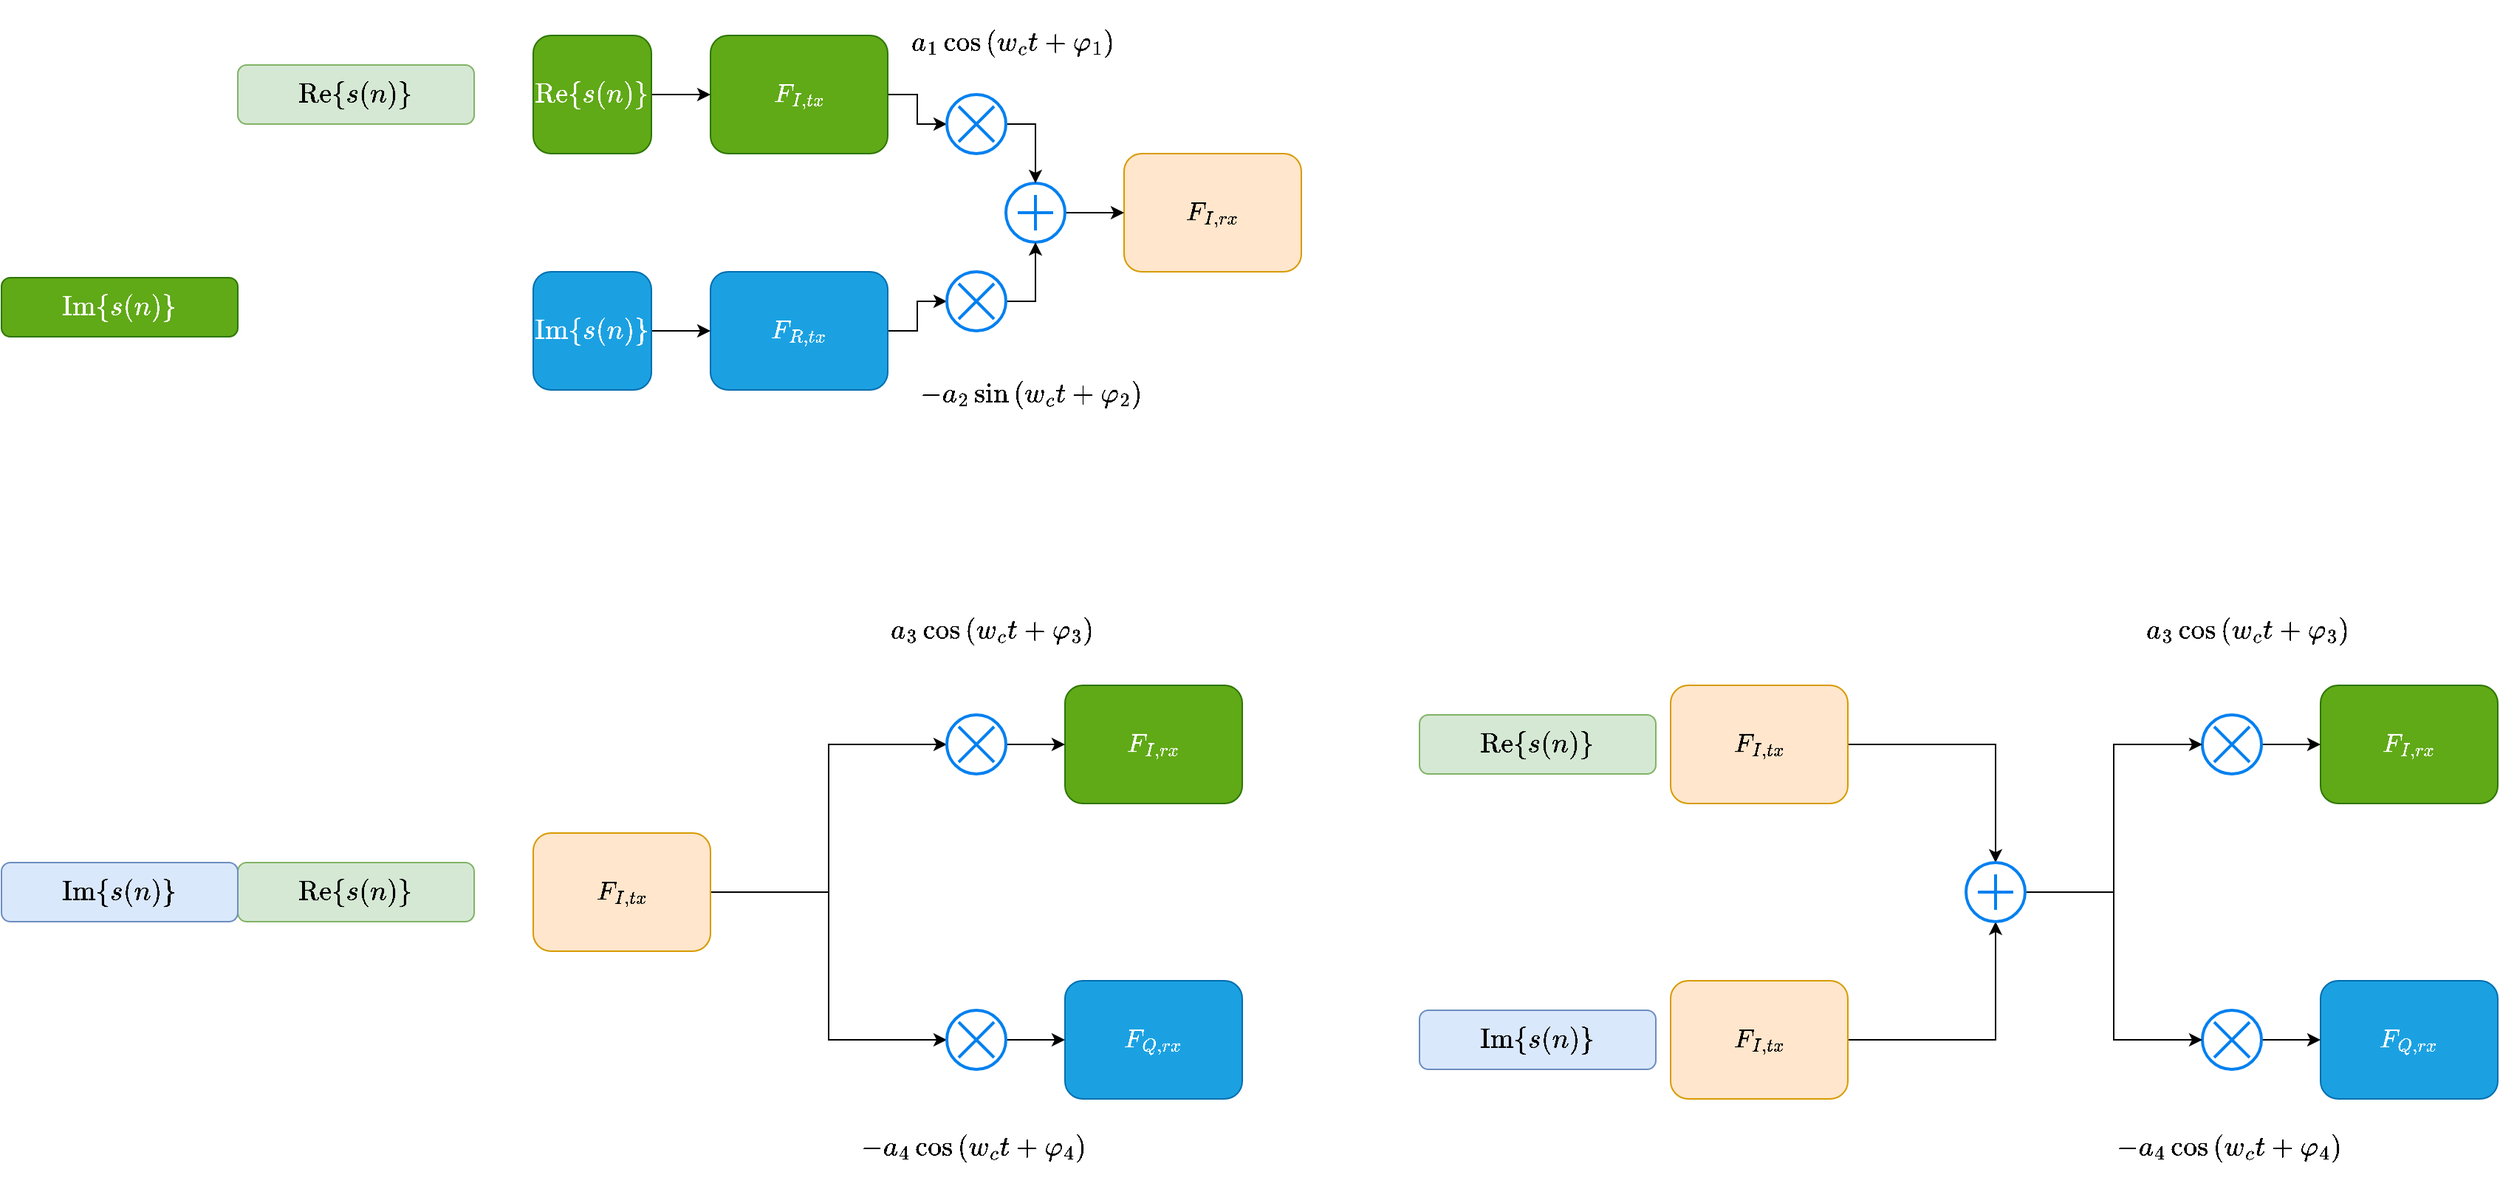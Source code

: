 <mxfile compressed="true" version="12.9.13" type="device" pages="4"><diagram id="pWHekpg1CRBM7knk6E0V" name="SeperateTXCal"><mxGraphModel dx="2462" dy="1223" grid="0" gridSize="10" guides="1" tooltips="1" connect="1" arrows="1" fold="1" page="0" pageScale="1" pageWidth="1169" pageHeight="827" math="1" shadow="0"><root><mxCell id="0"/><mxCell id="1" parent="0"/><mxCell id="F7ycvgnDDpu7EqCK8jBZ-6" style="edgeStyle=orthogonalEdgeStyle;rounded=0;orthogonalLoop=1;jettySize=auto;html=1;exitX=1;exitY=0.5;exitDx=0;exitDy=0;entryX=0;entryY=0.5;entryDx=0;entryDy=0;entryPerimeter=0;" parent="1" source="Gzz_xUmBZW6g0ynpwKF2-1" target="F7ycvgnDDpu7EqCK8jBZ-5" edge="1"><mxGeometry relative="1" as="geometry"/></mxCell><mxCell id="Gzz_xUmBZW6g0ynpwKF2-1" value="$$F_{I,tx}$$" style="rounded=1;whiteSpace=wrap;html=1;fontSize=15;fillColor=#60a917;strokeColor=#2D7600;fontColor=#ffffff;" parent="1" vertex="1"><mxGeometry x="360" y="80" width="120" height="80" as="geometry"/></mxCell><mxCell id="F7ycvgnDDpu7EqCK8jBZ-8" style="edgeStyle=orthogonalEdgeStyle;rounded=0;orthogonalLoop=1;jettySize=auto;html=1;" parent="1" source="F7ycvgnDDpu7EqCK8jBZ-1" target="F7ycvgnDDpu7EqCK8jBZ-7" edge="1"><mxGeometry relative="1" as="geometry"/></mxCell><mxCell id="F7ycvgnDDpu7EqCK8jBZ-1" value="$$F_{R,tx}$$" style="rounded=1;whiteSpace=wrap;html=1;fontSize=15;fillColor=#1ba1e2;strokeColor=#006EAF;fontColor=#ffffff;" parent="1" vertex="1"><mxGeometry x="360" y="240" width="120" height="80" as="geometry"/></mxCell><mxCell id="F7ycvgnDDpu7EqCK8jBZ-3" value="$$F_{I,rx}$$" style="rounded=1;whiteSpace=wrap;html=1;fontSize=15;fillColor=#ffe6cc;strokeColor=#d79b00;" parent="1" vertex="1"><mxGeometry x="640" y="160" width="120" height="80" as="geometry"/></mxCell><mxCell id="F7ycvgnDDpu7EqCK8jBZ-12" style="edgeStyle=orthogonalEdgeStyle;rounded=0;orthogonalLoop=1;jettySize=auto;html=1;exitX=1;exitY=0.5;exitDx=0;exitDy=0;exitPerimeter=0;entryX=0;entryY=0.5;entryDx=0;entryDy=0;" parent="1" source="F7ycvgnDDpu7EqCK8jBZ-4" target="F7ycvgnDDpu7EqCK8jBZ-3" edge="1"><mxGeometry relative="1" as="geometry"/></mxCell><mxCell id="F7ycvgnDDpu7EqCK8jBZ-4" value="" style="html=1;verticalLabelPosition=bottom;align=center;labelBackgroundColor=#ffffff;verticalAlign=top;strokeWidth=2;strokeColor=#0080F0;fillColor=#ffffff;shadow=0;dashed=0;shape=stencil(nZVNc4QgDIZ/DdcOSp3xumO3x172sGe6ZitTBAfp2v77srDWoviBM17yhuQhiUZEiraiDaAU07aBi0bkBaXpjSpG37mRU+OpnJhg7GxBa3DSoSyd1GolP6FjpX4cZqICxbTzdl4CckT4YNT7Q4qLFMJwmRSt5/nnN8kpEyYX/naJ8FPmEv88bGc1hliDBuWpw23frPC6G5Nsw5xiMX4tPXQNc47EJPswx+imJc+j6QzK6oRiiwrR8mwj7RRP+8u9o7b4Tk5p22sL0UhhlLkPjhRXqeBDyS9RBu8InLOmhcBC6EZ2+MVeKP/KOHcrZO5EQ++bZeLo3bW8wQDOfPICuo/nTMzH5+vxPn9UeRbLzzfH24nO9GaprTZuMm+ruv+BFX4B);fontSize=16;" parent="1" vertex="1"><mxGeometry x="560" y="180" width="40" height="40" as="geometry"/></mxCell><mxCell id="F7ycvgnDDpu7EqCK8jBZ-10" style="edgeStyle=orthogonalEdgeStyle;rounded=0;orthogonalLoop=1;jettySize=auto;html=1;exitX=1;exitY=0.5;exitDx=0;exitDy=0;exitPerimeter=0;entryX=0.5;entryY=0;entryDx=0;entryDy=0;entryPerimeter=0;" parent="1" source="F7ycvgnDDpu7EqCK8jBZ-5" target="F7ycvgnDDpu7EqCK8jBZ-4" edge="1"><mxGeometry relative="1" as="geometry"/></mxCell><mxCell id="F7ycvgnDDpu7EqCK8jBZ-5" value="" style="html=1;verticalLabelPosition=bottom;align=center;labelBackgroundColor=#ffffff;verticalAlign=top;strokeWidth=2;strokeColor=#0080F0;fillColor=#ffffff;shadow=0;dashed=0;shape=stencil(pZVNc4MgEIZ/jdcOSjPjtWPTYy855EySTWWKwICNzb8PgViD4gd2xsu+y+6zH4oJLnRJJCQZIlrCsU7we5JlF6IoOTAjZ8ZTOjFFyNmcVOCkSl6dpGslvqGhp/pxmPISFK2dt/ES4G2C3ox6f3BxFJwbLhVce54nv0lOKDe50K9LhF42LvH1YTtLGmIFNShP7ar9tMLHaky6DLOLxfi9tNA5zD4Sk67DbKOHlr72ttMpsxuKbSpEyzcLabt42l/uFb3FT3JIW95biIYLo4x9cLg4CwVfSvzwU7BGYIxKDYELoenZ4Rd7ov0zZcxdIWMnJLnfLANH667EBTpw7pMn0G08o/wpvld5Ph/v87N/8vPFfLvRkdlMjdXGDfZtVfc/sMIN);fontSize=16;" parent="1" vertex="1"><mxGeometry x="520" y="120" width="40" height="40" as="geometry"/></mxCell><mxCell id="F7ycvgnDDpu7EqCK8jBZ-11" style="edgeStyle=orthogonalEdgeStyle;rounded=0;orthogonalLoop=1;jettySize=auto;html=1;exitX=1;exitY=0.5;exitDx=0;exitDy=0;exitPerimeter=0;entryX=0.5;entryY=1;entryDx=0;entryDy=0;entryPerimeter=0;" parent="1" source="F7ycvgnDDpu7EqCK8jBZ-7" target="F7ycvgnDDpu7EqCK8jBZ-4" edge="1"><mxGeometry relative="1" as="geometry"/></mxCell><mxCell id="F7ycvgnDDpu7EqCK8jBZ-7" value="" style="html=1;verticalLabelPosition=bottom;align=center;labelBackgroundColor=#ffffff;verticalAlign=top;strokeWidth=2;strokeColor=#0080F0;fillColor=#ffffff;shadow=0;dashed=0;shape=stencil(pZVNc4MgEIZ/jdcOSjPjtWPTYy855EySTWWKwICNzb8PgViD4gd2xsu+y+6zH4oJLnRJJCQZIlrCsU7we5JlF6IoOTAjZ8ZTOjFFyNmcVOCkSl6dpGslvqGhp/pxmPISFK2dt/ES4G2C3ox6f3BxFJwbLhVce54nv0lOKDe50K9LhF42LvH1YTtLGmIFNShP7ar9tMLHaky6DLOLxfi9tNA5zD4Sk67DbKOHlr72ttMpsxuKbSpEyzcLabt42l/uFb3FT3JIW95biIYLo4x9cLg4CwVfSvzwU7BGYIxKDYELoenZ4Rd7ov0zZcxdIWMnJLnfLANH667EBTpw7pMn0G08o/wpvld5Ph/v87N/8vPFfLvRkdlMjdXGDfZtVfc/sMIN);fontSize=16;" parent="1" vertex="1"><mxGeometry x="520" y="240" width="40" height="40" as="geometry"/></mxCell><mxCell id="F7ycvgnDDpu7EqCK8jBZ-13" value="$$a_{1} \cos \left(w_{c} t+\varphi_{1}\right)$$" style="text;html=1;strokeColor=none;fillColor=none;align=center;verticalAlign=middle;whiteSpace=wrap;rounded=0;fontSize=16;fontStyle=1" parent="1" vertex="1"><mxGeometry x="490" y="60" width="150" height="50" as="geometry"/></mxCell><mxCell id="F7ycvgnDDpu7EqCK8jBZ-14" value="$$-a_{2} \sin \left(w_{c} t+\varphi_{2}\right)$$" style="text;whiteSpace=wrap;html=1;fontSize=16;fontStyle=1" parent="1" vertex="1"><mxGeometry x="500" y="290" width="180" height="60" as="geometry"/></mxCell><mxCell id="F7ycvgnDDpu7EqCK8jBZ-18" style="edgeStyle=orthogonalEdgeStyle;rounded=0;orthogonalLoop=1;jettySize=auto;html=1;fontSize=16;" parent="1" source="F7ycvgnDDpu7EqCK8jBZ-16" target="Gzz_xUmBZW6g0ynpwKF2-1" edge="1"><mxGeometry relative="1" as="geometry"/></mxCell><mxCell id="F7ycvgnDDpu7EqCK8jBZ-16" value="$$\operatorname{Re}\{s(n)\}$$" style="rounded=1;whiteSpace=wrap;html=1;fontSize=16;fillColor=#60a917;strokeColor=#2D7600;fontColor=#ffffff;" parent="1" vertex="1"><mxGeometry x="240" y="80" width="80" height="80" as="geometry"/></mxCell><mxCell id="F7ycvgnDDpu7EqCK8jBZ-21" style="edgeStyle=orthogonalEdgeStyle;rounded=0;orthogonalLoop=1;jettySize=auto;html=1;fontSize=16;" parent="1" source="F7ycvgnDDpu7EqCK8jBZ-17" target="F7ycvgnDDpu7EqCK8jBZ-1" edge="1"><mxGeometry relative="1" as="geometry"/></mxCell><mxCell id="F7ycvgnDDpu7EqCK8jBZ-17" value="$$\operatorname{Im}\{s(n)\}$$" style="rounded=1;whiteSpace=wrap;html=1;fontSize=16;fillColor=#1ba1e2;strokeColor=#006EAF;fontColor=#ffffff;" parent="1" vertex="1"><mxGeometry x="240" y="240" width="80" height="80" as="geometry"/></mxCell><mxCell id="GbxqS7M88vEqg_5CX1yV-8" style="edgeStyle=orthogonalEdgeStyle;rounded=0;orthogonalLoop=1;jettySize=auto;html=1;entryX=0;entryY=0.5;entryDx=0;entryDy=0;entryPerimeter=0;fontSize=16;" parent="1" source="GbxqS7M88vEqg_5CX1yV-1" target="GbxqS7M88vEqg_5CX1yV-6" edge="1"><mxGeometry relative="1" as="geometry"/></mxCell><mxCell id="GbxqS7M88vEqg_5CX1yV-9" style="edgeStyle=orthogonalEdgeStyle;rounded=0;orthogonalLoop=1;jettySize=auto;html=1;entryX=0;entryY=0.5;entryDx=0;entryDy=0;entryPerimeter=0;fontSize=16;" parent="1" source="GbxqS7M88vEqg_5CX1yV-1" target="GbxqS7M88vEqg_5CX1yV-7" edge="1"><mxGeometry relative="1" as="geometry"/></mxCell><mxCell id="GbxqS7M88vEqg_5CX1yV-1" value="$$F_{I,tx}$$" style="rounded=1;whiteSpace=wrap;html=1;fontSize=15;fillColor=#ffe6cc;strokeColor=#d79b00;" parent="1" vertex="1"><mxGeometry x="240" y="620" width="120" height="80" as="geometry"/></mxCell><mxCell id="GbxqS7M88vEqg_5CX1yV-3" value="$$F_{I,rx}$$" style="rounded=1;whiteSpace=wrap;html=1;fontSize=15;fillColor=#60a917;strokeColor=#2D7600;fontColor=#ffffff;" parent="1" vertex="1"><mxGeometry x="600" y="520" width="120" height="80" as="geometry"/></mxCell><mxCell id="GbxqS7M88vEqg_5CX1yV-4" value="$$F_{Q,rx}$$" style="rounded=1;whiteSpace=wrap;html=1;fontSize=15;fillColor=#1ba1e2;strokeColor=#006EAF;fontColor=#ffffff;" parent="1" vertex="1"><mxGeometry x="600" y="720" width="120" height="80" as="geometry"/></mxCell><mxCell id="GbxqS7M88vEqg_5CX1yV-11" style="edgeStyle=orthogonalEdgeStyle;rounded=0;orthogonalLoop=1;jettySize=auto;html=1;entryX=0;entryY=0.5;entryDx=0;entryDy=0;fontSize=16;" parent="1" source="GbxqS7M88vEqg_5CX1yV-6" target="GbxqS7M88vEqg_5CX1yV-3" edge="1"><mxGeometry relative="1" as="geometry"/></mxCell><mxCell id="GbxqS7M88vEqg_5CX1yV-6" value="" style="html=1;verticalLabelPosition=bottom;align=center;labelBackgroundColor=#ffffff;verticalAlign=top;strokeWidth=2;strokeColor=#0080F0;fillColor=#ffffff;shadow=0;dashed=0;shape=stencil(pZVNc4MgEIZ/jdcOSjPjtWPTYy855EySTWWKwICNzb8PgViD4gd2xsu+y+6zH4oJLnRJJCQZIlrCsU7we5JlF6IoOTAjZ8ZTOjFFyNmcVOCkSl6dpGslvqGhp/pxmPISFK2dt/ES4G2C3ox6f3BxFJwbLhVce54nv0lOKDe50K9LhF42LvH1YTtLGmIFNShP7ar9tMLHaky6DLOLxfi9tNA5zD4Sk67DbKOHlr72ttMpsxuKbSpEyzcLabt42l/uFb3FT3JIW95biIYLo4x9cLg4CwVfSvzwU7BGYIxKDYELoenZ4Rd7ov0zZcxdIWMnJLnfLANH667EBTpw7pMn0G08o/wpvld5Ph/v87N/8vPFfLvRkdlMjdXGDfZtVfc/sMIN);fontSize=16;" parent="1" vertex="1"><mxGeometry x="520" y="540" width="40" height="40" as="geometry"/></mxCell><mxCell id="GbxqS7M88vEqg_5CX1yV-10" style="edgeStyle=orthogonalEdgeStyle;rounded=0;orthogonalLoop=1;jettySize=auto;html=1;entryX=0;entryY=0.5;entryDx=0;entryDy=0;fontSize=16;" parent="1" source="GbxqS7M88vEqg_5CX1yV-7" target="GbxqS7M88vEqg_5CX1yV-4" edge="1"><mxGeometry relative="1" as="geometry"/></mxCell><mxCell id="GbxqS7M88vEqg_5CX1yV-7" value="" style="html=1;verticalLabelPosition=bottom;align=center;labelBackgroundColor=#ffffff;verticalAlign=top;strokeWidth=2;strokeColor=#0080F0;fillColor=#ffffff;shadow=0;dashed=0;shape=stencil(pZVNc4MgEIZ/jdcOSjPjtWPTYy855EySTWWKwICNzb8PgViD4gd2xsu+y+6zH4oJLnRJJCQZIlrCsU7we5JlF6IoOTAjZ8ZTOjFFyNmcVOCkSl6dpGslvqGhp/pxmPISFK2dt/ES4G2C3ox6f3BxFJwbLhVce54nv0lOKDe50K9LhF42LvH1YTtLGmIFNShP7ar9tMLHaky6DLOLxfi9tNA5zD4Sk67DbKOHlr72ttMpsxuKbSpEyzcLabt42l/uFb3FT3JIW95biIYLo4x9cLg4CwVfSvzwU7BGYIxKDYELoenZ4Rd7ov0zZcxdIWMnJLnfLANH667EBTpw7pMn0G08o/wpvld5Ph/v87N/8vPFfLvRkdlMjdXGDfZtVfc/sMIN);fontSize=16;" parent="1" vertex="1"><mxGeometry x="520" y="740" width="40" height="40" as="geometry"/></mxCell><mxCell id="GbxqS7M88vEqg_5CX1yV-12" value="$$a_{3} \cos \left(w_{c} t+\varphi_{3}\right)$$" style="text;whiteSpace=wrap;html=1;fontSize=16;" parent="1" vertex="1"><mxGeometry x="480" y="450" width="180" height="60" as="geometry"/></mxCell><mxCell id="GbxqS7M88vEqg_5CX1yV-13" value="$$-a_{4} \cos \left(w_{c} t+\varphi_{4}\right)$$" style="text;whiteSpace=wrap;html=1;fontSize=16;" parent="1" vertex="1"><mxGeometry x="460" y="800" width="180" height="60" as="geometry"/></mxCell><mxCell id="GbxqS7M88vEqg_5CX1yV-14" value="&lt;span&gt;$$\operatorname{Re}\{s(n)\}$$&lt;/span&gt;" style="rounded=1;whiteSpace=wrap;html=1;fontSize=16;fillColor=#d5e8d4;strokeColor=#82b366;" parent="1" vertex="1"><mxGeometry x="40" y="640" width="160" height="40" as="geometry"/></mxCell><mxCell id="GbxqS7M88vEqg_5CX1yV-15" value="&lt;span&gt;$$\operatorname{Im}\{s(n)\}$$&lt;/span&gt;" style="rounded=1;whiteSpace=wrap;html=1;fontSize=16;fillColor=#dae8fc;strokeColor=#6c8ebf;" parent="1" vertex="1"><mxGeometry x="-120" y="640" width="160" height="40" as="geometry"/></mxCell><mxCell id="GbxqS7M88vEqg_5CX1yV-16" value="&lt;span&gt;$$\operatorname{Re}\{s(n)\}$$&lt;/span&gt;" style="rounded=1;whiteSpace=wrap;html=1;fontSize=16;fillColor=#d5e8d4;strokeColor=#82b366;" parent="1" vertex="1"><mxGeometry x="40" y="100" width="160" height="40" as="geometry"/></mxCell><mxCell id="GbxqS7M88vEqg_5CX1yV-28" style="edgeStyle=orthogonalEdgeStyle;rounded=0;orthogonalLoop=1;jettySize=auto;html=1;entryX=0.5;entryY=0;entryDx=0;entryDy=0;entryPerimeter=0;fontSize=16;" parent="1" source="GbxqS7M88vEqg_5CX1yV-17" target="GbxqS7M88vEqg_5CX1yV-27" edge="1"><mxGeometry relative="1" as="geometry"/></mxCell><mxCell id="GbxqS7M88vEqg_5CX1yV-17" value="$$F_{I,tx}$$" style="rounded=1;whiteSpace=wrap;html=1;fontSize=15;fillColor=#ffe6cc;strokeColor=#d79b00;" parent="1" vertex="1"><mxGeometry x="1010" y="520" width="120" height="80" as="geometry"/></mxCell><mxCell id="GbxqS7M88vEqg_5CX1yV-29" style="edgeStyle=orthogonalEdgeStyle;rounded=0;orthogonalLoop=1;jettySize=auto;html=1;entryX=0.5;entryY=1;entryDx=0;entryDy=0;entryPerimeter=0;fontSize=16;" parent="1" source="GbxqS7M88vEqg_5CX1yV-18" target="GbxqS7M88vEqg_5CX1yV-27" edge="1"><mxGeometry relative="1" as="geometry"/></mxCell><mxCell id="GbxqS7M88vEqg_5CX1yV-18" value="$$F_{I,tx}$$" style="rounded=1;whiteSpace=wrap;html=1;fontSize=15;fillColor=#ffe6cc;strokeColor=#d79b00;" parent="1" vertex="1"><mxGeometry x="1010" y="720" width="120" height="80" as="geometry"/></mxCell><mxCell id="GbxqS7M88vEqg_5CX1yV-19" value="$$F_{I,rx}$$" style="rounded=1;whiteSpace=wrap;html=1;fontSize=15;fillColor=#60a917;strokeColor=#2D7600;fontColor=#ffffff;" parent="1" vertex="1"><mxGeometry x="1450" y="520" width="120" height="80" as="geometry"/></mxCell><mxCell id="GbxqS7M88vEqg_5CX1yV-20" value="$$F_{Q,rx}$$" style="rounded=1;whiteSpace=wrap;html=1;fontSize=15;fillColor=#1ba1e2;strokeColor=#006EAF;fontColor=#ffffff;" parent="1" vertex="1"><mxGeometry x="1450" y="720" width="120" height="80" as="geometry"/></mxCell><mxCell id="GbxqS7M88vEqg_5CX1yV-21" style="edgeStyle=orthogonalEdgeStyle;rounded=0;orthogonalLoop=1;jettySize=auto;html=1;entryX=0;entryY=0.5;entryDx=0;entryDy=0;fontSize=16;" parent="1" source="GbxqS7M88vEqg_5CX1yV-22" target="GbxqS7M88vEqg_5CX1yV-19" edge="1"><mxGeometry relative="1" as="geometry"/></mxCell><mxCell id="GbxqS7M88vEqg_5CX1yV-22" value="" style="html=1;verticalLabelPosition=bottom;align=center;labelBackgroundColor=#ffffff;verticalAlign=top;strokeWidth=2;strokeColor=#0080F0;fillColor=#ffffff;shadow=0;dashed=0;shape=stencil(pZVNc4MgEIZ/jdcOSjPjtWPTYy855EySTWWKwICNzb8PgViD4gd2xsu+y+6zH4oJLnRJJCQZIlrCsU7we5JlF6IoOTAjZ8ZTOjFFyNmcVOCkSl6dpGslvqGhp/pxmPISFK2dt/ES4G2C3ox6f3BxFJwbLhVce54nv0lOKDe50K9LhF42LvH1YTtLGmIFNShP7ar9tMLHaky6DLOLxfi9tNA5zD4Sk67DbKOHlr72ttMpsxuKbSpEyzcLabt42l/uFb3FT3JIW95biIYLo4x9cLg4CwVfSvzwU7BGYIxKDYELoenZ4Rd7ov0zZcxdIWMnJLnfLANH667EBTpw7pMn0G08o/wpvld5Ph/v87N/8vPFfLvRkdlMjdXGDfZtVfc/sMIN);fontSize=16;" parent="1" vertex="1"><mxGeometry x="1370" y="540" width="40" height="40" as="geometry"/></mxCell><mxCell id="GbxqS7M88vEqg_5CX1yV-23" style="edgeStyle=orthogonalEdgeStyle;rounded=0;orthogonalLoop=1;jettySize=auto;html=1;entryX=0;entryY=0.5;entryDx=0;entryDy=0;fontSize=16;" parent="1" source="GbxqS7M88vEqg_5CX1yV-24" target="GbxqS7M88vEqg_5CX1yV-20" edge="1"><mxGeometry relative="1" as="geometry"/></mxCell><mxCell id="GbxqS7M88vEqg_5CX1yV-24" value="" style="html=1;verticalLabelPosition=bottom;align=center;labelBackgroundColor=#ffffff;verticalAlign=top;strokeWidth=2;strokeColor=#0080F0;fillColor=#ffffff;shadow=0;dashed=0;shape=stencil(pZVNc4MgEIZ/jdcOSjPjtWPTYy855EySTWWKwICNzb8PgViD4gd2xsu+y+6zH4oJLnRJJCQZIlrCsU7we5JlF6IoOTAjZ8ZTOjFFyNmcVOCkSl6dpGslvqGhp/pxmPISFK2dt/ES4G2C3ox6f3BxFJwbLhVce54nv0lOKDe50K9LhF42LvH1YTtLGmIFNShP7ar9tMLHaky6DLOLxfi9tNA5zD4Sk67DbKOHlr72ttMpsxuKbSpEyzcLabt42l/uFb3FT3JIW95biIYLo4x9cLg4CwVfSvzwU7BGYIxKDYELoenZ4Rd7ov0zZcxdIWMnJLnfLANH667EBTpw7pMn0G08o/wpvld5Ph/v87N/8vPFfLvRkdlMjdXGDfZtVfc/sMIN);fontSize=16;" parent="1" vertex="1"><mxGeometry x="1370" y="740" width="40" height="40" as="geometry"/></mxCell><mxCell id="GbxqS7M88vEqg_5CX1yV-25" value="$$a_{3} \cos \left(w_{c} t+\varphi_{3}\right)$$" style="text;whiteSpace=wrap;html=1;fontSize=16;" parent="1" vertex="1"><mxGeometry x="1330" y="450" width="180" height="60" as="geometry"/></mxCell><mxCell id="GbxqS7M88vEqg_5CX1yV-26" value="$$-a_{4} \cos \left(w_{c} t+\varphi_{4}\right)$$" style="text;whiteSpace=wrap;html=1;fontSize=16;" parent="1" vertex="1"><mxGeometry x="1310" y="800" width="180" height="60" as="geometry"/></mxCell><mxCell id="GbxqS7M88vEqg_5CX1yV-30" style="edgeStyle=orthogonalEdgeStyle;rounded=0;orthogonalLoop=1;jettySize=auto;html=1;exitX=1;exitY=0.5;exitDx=0;exitDy=0;exitPerimeter=0;entryX=0;entryY=0.5;entryDx=0;entryDy=0;entryPerimeter=0;fontSize=16;" parent="1" source="GbxqS7M88vEqg_5CX1yV-27" target="GbxqS7M88vEqg_5CX1yV-22" edge="1"><mxGeometry relative="1" as="geometry"/></mxCell><mxCell id="GbxqS7M88vEqg_5CX1yV-31" style="edgeStyle=orthogonalEdgeStyle;rounded=0;orthogonalLoop=1;jettySize=auto;html=1;entryX=0;entryY=0.5;entryDx=0;entryDy=0;entryPerimeter=0;fontSize=16;" parent="1" source="GbxqS7M88vEqg_5CX1yV-27" target="GbxqS7M88vEqg_5CX1yV-24" edge="1"><mxGeometry relative="1" as="geometry"/></mxCell><mxCell id="GbxqS7M88vEqg_5CX1yV-27" value="" style="html=1;verticalLabelPosition=bottom;align=center;labelBackgroundColor=#ffffff;verticalAlign=top;strokeWidth=2;strokeColor=#0080F0;fillColor=#ffffff;shadow=0;dashed=0;shape=stencil(nZVNc4QgDIZ/DdcOSp3xumO3x172sGe6ZitTBAfp2v77srDWoviBM17yhuQhiUZEiraiDaAU07aBi0bkBaXpjSpG37mRU+OpnJhg7GxBa3DSoSyd1GolP6FjpX4cZqICxbTzdl4CckT4YNT7Q4qLFMJwmRSt5/nnN8kpEyYX/naJ8FPmEv88bGc1hliDBuWpw23frPC6G5Nsw5xiMX4tPXQNc47EJPswx+imJc+j6QzK6oRiiwrR8mwj7RRP+8u9o7b4Tk5p22sL0UhhlLkPjhRXqeBDyS9RBu8InLOmhcBC6EZ2+MVeKP/KOHcrZO5EQ++bZeLo3bW8wQDOfPICuo/nTMzH5+vxPn9UeRbLzzfH24nO9GaprTZuMm+ruv+BFX4B);fontSize=16;" parent="1" vertex="1"><mxGeometry x="1210" y="640" width="40" height="40" as="geometry"/></mxCell><mxCell id="GbxqS7M88vEqg_5CX1yV-32" value="&lt;span&gt;$$\operatorname{Re}\{s(n)\}$$&lt;/span&gt;" style="rounded=1;whiteSpace=wrap;html=1;fontSize=16;fillColor=#d5e8d4;strokeColor=#82b366;" parent="1" vertex="1"><mxGeometry x="840" y="540" width="160" height="40" as="geometry"/></mxCell><mxCell id="GbxqS7M88vEqg_5CX1yV-33" value="&lt;span&gt;$$\operatorname{Im}\{s(n)\}$$&lt;/span&gt;" style="rounded=1;whiteSpace=wrap;html=1;fontSize=16;fillColor=#dae8fc;strokeColor=#6c8ebf;" parent="1" vertex="1"><mxGeometry x="840" y="740" width="160" height="40" as="geometry"/></mxCell><mxCell id="cldjSXEDNJXJoOUdQjpl-6" value="&lt;span&gt;$$\operatorname{Im}\{s(n)\}$$&lt;/span&gt;" style="rounded=1;whiteSpace=wrap;html=1;fontSize=16;fillColor=#60a917;strokeColor=#2D7600;fontColor=#ffffff;" parent="1" vertex="1"><mxGeometry x="-120" y="244" width="160" height="40" as="geometry"/></mxCell></root></mxGraphModel></diagram><diagram id="9I_odZNWS4y0m4uhGOaj" name="第2頁"><mxGraphModel dx="1662" dy="1223" grid="0" gridSize="10" guides="1" tooltips="1" connect="1" arrows="1" fold="1" page="0" pageScale="1" pageWidth="1169" pageHeight="827" math="0" shadow="0"><root><mxCell id="n6PpPawmjOPBIzpazxhX-0"/><mxCell id="n6PpPawmjOPBIzpazxhX-1" parent="n6PpPawmjOPBIzpazxhX-0"/><mxCell id="n6PpPawmjOPBIzpazxhX-10" style="edgeStyle=orthogonalEdgeStyle;rounded=0;orthogonalLoop=1;jettySize=auto;html=1;fontSize=16;" parent="n6PpPawmjOPBIzpazxhX-1" source="n6PpPawmjOPBIzpazxhX-2" target="n6PpPawmjOPBIzpazxhX-4" edge="1"><mxGeometry relative="1" as="geometry"/></mxCell><mxCell id="n6PpPawmjOPBIzpazxhX-20" style="edgeStyle=orthogonalEdgeStyle;curved=1;rounded=0;orthogonalLoop=1;jettySize=auto;html=1;entryX=0.5;entryY=0;entryDx=0;entryDy=0;fontSize=16;fillColor=#dae8fc;strokeColor=#6c8ebf;" parent="n6PpPawmjOPBIzpazxhX-1" source="n6PpPawmjOPBIzpazxhX-2" target="n6PpPawmjOPBIzpazxhX-18" edge="1"><mxGeometry relative="1" as="geometry"/></mxCell><mxCell id="n6PpPawmjOPBIzpazxhX-2" value="Calibrate TX" style="rounded=1;whiteSpace=wrap;html=1;absoluteArcSize=1;arcSize=14;strokeWidth=2;fontSize=16;fillColor=#dae8fc;strokeColor=#6c8ebf;" parent="n6PpPawmjOPBIzpazxhX-1" vertex="1"><mxGeometry x="440" y="120" width="160" height="120" as="geometry"/></mxCell><mxCell id="n6PpPawmjOPBIzpazxhX-26" style="edgeStyle=orthogonalEdgeStyle;curved=1;rounded=0;orthogonalLoop=1;jettySize=auto;html=1;fontSize=16;fillColor=#d5e8d4;strokeColor=#82b366;" parent="n6PpPawmjOPBIzpazxhX-1" source="n6PpPawmjOPBIzpazxhX-3" target="n6PpPawmjOPBIzpazxhX-9" edge="1"><mxGeometry relative="1" as="geometry"/></mxCell><mxCell id="n6PpPawmjOPBIzpazxhX-3" value="TX IQ signal with&lt;br&gt;Compensated&lt;br&gt;TX" style="rounded=1;whiteSpace=wrap;html=1;absoluteArcSize=1;arcSize=14;strokeWidth=2;fontSize=16;fillColor=#d5e8d4;strokeColor=#82b366;" parent="n6PpPawmjOPBIzpazxhX-1" vertex="1"><mxGeometry x="680" y="400" width="160" height="80" as="geometry"/></mxCell><mxCell id="n6PpPawmjOPBIzpazxhX-24" style="edgeStyle=orthogonalEdgeStyle;curved=1;rounded=0;orthogonalLoop=1;jettySize=auto;html=1;exitX=0.5;exitY=1;exitDx=0;exitDy=0;entryX=0.5;entryY=0;entryDx=0;entryDy=0;fontSize=16;fillColor=#d5e8d4;strokeColor=#82b366;" parent="n6PpPawmjOPBIzpazxhX-1" source="n6PpPawmjOPBIzpazxhX-4" target="n6PpPawmjOPBIzpazxhX-19" edge="1"><mxGeometry relative="1" as="geometry"/></mxCell><mxCell id="n6PpPawmjOPBIzpazxhX-4" value="Calibrate RX" style="rounded=1;whiteSpace=wrap;html=1;absoluteArcSize=1;arcSize=14;strokeWidth=2;fontSize=16;fillColor=#d5e8d4;strokeColor=#82b366;" parent="n6PpPawmjOPBIzpazxhX-1" vertex="1"><mxGeometry x="680" y="120" width="160" height="120" as="geometry"/></mxCell><mxCell id="n6PpPawmjOPBIzpazxhX-22" style="edgeStyle=orthogonalEdgeStyle;curved=1;rounded=0;orthogonalLoop=1;jettySize=auto;html=1;fontSize=16;fillColor=#dae8fc;strokeColor=#6c8ebf;" parent="n6PpPawmjOPBIzpazxhX-1" source="n6PpPawmjOPBIzpazxhX-5" target="n6PpPawmjOPBIzpazxhX-6" edge="1"><mxGeometry relative="1" as="geometry"/></mxCell><mxCell id="n6PpPawmjOPBIzpazxhX-5" value="TX I-path only&lt;br&gt;using RX I path&lt;br&gt;Save Samples" style="rounded=1;whiteSpace=wrap;html=1;absoluteArcSize=1;arcSize=14;strokeWidth=2;fontSize=16;fillColor=#dae8fc;strokeColor=#6c8ebf;" parent="n6PpPawmjOPBIzpazxhX-1" vertex="1"><mxGeometry x="440" y="400" width="160" height="80" as="geometry"/></mxCell><mxCell id="n6PpPawmjOPBIzpazxhX-23" style="edgeStyle=orthogonalEdgeStyle;curved=1;rounded=0;orthogonalLoop=1;jettySize=auto;html=1;entryX=0.5;entryY=0;entryDx=0;entryDy=0;fontSize=16;fillColor=#dae8fc;strokeColor=#6c8ebf;" parent="n6PpPawmjOPBIzpazxhX-1" source="n6PpPawmjOPBIzpazxhX-6" target="n6PpPawmjOPBIzpazxhX-7" edge="1"><mxGeometry relative="1" as="geometry"/></mxCell><mxCell id="n6PpPawmjOPBIzpazxhX-6" value="TX Q-path only&lt;br&gt;using RX I path" style="rounded=1;whiteSpace=wrap;html=1;absoluteArcSize=1;arcSize=14;strokeWidth=2;fontSize=16;fillColor=#dae8fc;strokeColor=#6c8ebf;" parent="n6PpPawmjOPBIzpazxhX-1" vertex="1"><mxGeometry x="440" y="520" width="160" height="80" as="geometry"/></mxCell><mxCell id="n6PpPawmjOPBIzpazxhX-7" value="Estimate TX&lt;br&gt;Distortion Model" style="rounded=1;whiteSpace=wrap;html=1;absoluteArcSize=1;arcSize=14;strokeWidth=2;fontSize=16;fillColor=#dae8fc;strokeColor=#6c8ebf;" parent="n6PpPawmjOPBIzpazxhX-1" vertex="1"><mxGeometry x="440" y="640" width="160" height="80" as="geometry"/></mxCell><mxCell id="n6PpPawmjOPBIzpazxhX-9" value="Estimate RX Distortion Model" style="rounded=1;whiteSpace=wrap;html=1;absoluteArcSize=1;arcSize=14;strokeWidth=2;fontSize=16;fillColor=#d5e8d4;strokeColor=#82b366;" parent="n6PpPawmjOPBIzpazxhX-1" vertex="1"><mxGeometry x="680" y="520" width="160" height="80" as="geometry"/></mxCell><mxCell id="n6PpPawmjOPBIzpazxhX-21" style="edgeStyle=orthogonalEdgeStyle;curved=1;rounded=0;orthogonalLoop=1;jettySize=auto;html=1;fontSize=16;fillColor=#dae8fc;strokeColor=#6c8ebf;" parent="n6PpPawmjOPBIzpazxhX-1" source="n6PpPawmjOPBIzpazxhX-18" target="n6PpPawmjOPBIzpazxhX-5" edge="1"><mxGeometry relative="1" as="geometry"/></mxCell><mxCell id="n6PpPawmjOPBIzpazxhX-18" value="Keep TX Gain&lt;br&gt;Gain Training&lt;br&gt;Decide RX Gain For cal" style="rounded=1;whiteSpace=wrap;html=1;absoluteArcSize=1;arcSize=14;strokeWidth=2;fontSize=16;fillColor=#dae8fc;strokeColor=#6c8ebf;" parent="n6PpPawmjOPBIzpazxhX-1" vertex="1"><mxGeometry x="440" y="280" width="160" height="80" as="geometry"/></mxCell><mxCell id="n6PpPawmjOPBIzpazxhX-25" style="edgeStyle=orthogonalEdgeStyle;curved=1;rounded=0;orthogonalLoop=1;jettySize=auto;html=1;fontSize=16;fillColor=#d5e8d4;strokeColor=#82b366;" parent="n6PpPawmjOPBIzpazxhX-1" source="n6PpPawmjOPBIzpazxhX-19" target="n6PpPawmjOPBIzpazxhX-3" edge="1"><mxGeometry relative="1" as="geometry"/></mxCell><mxCell id="n6PpPawmjOPBIzpazxhX-19" value="Keep RX Gain&lt;br&gt;Select TX Gain" style="rounded=1;whiteSpace=wrap;html=1;absoluteArcSize=1;arcSize=14;strokeWidth=2;fontSize=16;fillColor=#d5e8d4;strokeColor=#82b366;" parent="n6PpPawmjOPBIzpazxhX-1" vertex="1"><mxGeometry x="680" y="280" width="160" height="80" as="geometry"/></mxCell></root></mxGraphModel></diagram><diagram id="ERiGMAo6vGGlY9KNZ9WW" name="第3頁"><mxGraphModel dx="2062" dy="1223" grid="1" gridSize="10" guides="1" tooltips="1" connect="1" arrows="1" fold="1" page="0" pageScale="1" pageWidth="1169" pageHeight="827" math="1" shadow="0"><root><mxCell id="ag-REAkAXm5CBBnxdPhO-0"/><mxCell id="ag-REAkAXm5CBBnxdPhO-1" parent="ag-REAkAXm5CBBnxdPhO-0"/><mxCell id="ag-REAkAXm5CBBnxdPhO-7" style="edgeStyle=orthogonalEdgeStyle;rounded=0;orthogonalLoop=1;jettySize=auto;html=1;" parent="ag-REAkAXm5CBBnxdPhO-1" source="ag-REAkAXm5CBBnxdPhO-2" target="ag-REAkAXm5CBBnxdPhO-6" edge="1"><mxGeometry relative="1" as="geometry"/></mxCell><mxCell id="ag-REAkAXm5CBBnxdPhO-2" value="TX_IQI" style="rounded=1;whiteSpace=wrap;html=1;fillColor=#d5e8d4;strokeColor=#82b366;" parent="ag-REAkAXm5CBBnxdPhO-1" vertex="1"><mxGeometry x="560" y="360" width="120" height="80" as="geometry"/></mxCell><mxCell id="ag-REAkAXm5CBBnxdPhO-4" style="edgeStyle=orthogonalEdgeStyle;rounded=0;orthogonalLoop=1;jettySize=auto;html=1;" parent="ag-REAkAXm5CBBnxdPhO-1" source="ag-REAkAXm5CBBnxdPhO-3" target="ag-REAkAXm5CBBnxdPhO-2" edge="1"><mxGeometry relative="1" as="geometry"/></mxCell><mxCell id="ag-REAkAXm5CBBnxdPhO-3" value="TX_IQC" style="rounded=1;whiteSpace=wrap;html=1;fillColor=#dae8fc;strokeColor=#6c8ebf;" parent="ag-REAkAXm5CBBnxdPhO-1" vertex="1"><mxGeometry x="360" y="360" width="120" height="80" as="geometry"/></mxCell><mxCell id="ag-REAkAXm5CBBnxdPhO-10" style="edgeStyle=orthogonalEdgeStyle;rounded=0;orthogonalLoop=1;jettySize=auto;html=1;" parent="ag-REAkAXm5CBBnxdPhO-1" source="ag-REAkAXm5CBBnxdPhO-5" target="ag-REAkAXm5CBBnxdPhO-9" edge="1"><mxGeometry relative="1" as="geometry"/></mxCell><mxCell id="ag-REAkAXm5CBBnxdPhO-5" value="RX_IQI" style="rounded=1;whiteSpace=wrap;html=1;fillColor=#d5e8d4;strokeColor=#82b366;" parent="ag-REAkAXm5CBBnxdPhO-1" vertex="1"><mxGeometry x="960" y="360" width="120" height="80" as="geometry"/></mxCell><mxCell id="ag-REAkAXm5CBBnxdPhO-8" style="edgeStyle=orthogonalEdgeStyle;rounded=0;orthogonalLoop=1;jettySize=auto;html=1;" parent="ag-REAkAXm5CBBnxdPhO-1" source="ag-REAkAXm5CBBnxdPhO-6" target="ag-REAkAXm5CBBnxdPhO-5" edge="1"><mxGeometry relative="1" as="geometry"/></mxCell><mxCell id="ag-REAkAXm5CBBnxdPhO-6" value="H" style="rounded=1;whiteSpace=wrap;html=1;fillColor=#e1d5e7;strokeColor=#9673a6;" parent="ag-REAkAXm5CBBnxdPhO-1" vertex="1"><mxGeometry x="760" y="360" width="120" height="80" as="geometry"/></mxCell><mxCell id="ag-REAkAXm5CBBnxdPhO-12" style="edgeStyle=orthogonalEdgeStyle;rounded=0;orthogonalLoop=1;jettySize=auto;html=1;entryX=0;entryY=0.5;entryDx=0;entryDy=0;" parent="ag-REAkAXm5CBBnxdPhO-1" source="ag-REAkAXm5CBBnxdPhO-9" target="ag-REAkAXm5CBBnxdPhO-11" edge="1"><mxGeometry relative="1" as="geometry"/></mxCell><mxCell id="ag-REAkAXm5CBBnxdPhO-9" value="RX_IQC" style="rounded=1;whiteSpace=wrap;html=1;fillColor=#dae8fc;strokeColor=#6c8ebf;" parent="ag-REAkAXm5CBBnxdPhO-1" vertex="1"><mxGeometry x="1160" y="360" width="120" height="80" as="geometry"/></mxCell><mxCell id="ag-REAkAXm5CBBnxdPhO-18" style="edgeStyle=orthogonalEdgeStyle;rounded=0;orthogonalLoop=1;jettySize=auto;html=1;" parent="ag-REAkAXm5CBBnxdPhO-1" source="ag-REAkAXm5CBBnxdPhO-11" target="ag-REAkAXm5CBBnxdPhO-17" edge="1"><mxGeometry relative="1" as="geometry"/></mxCell><mxCell id="ag-REAkAXm5CBBnxdPhO-11" value="Heq" style="rounded=1;whiteSpace=wrap;html=1;fillColor=#dae8fc;strokeColor=#6c8ebf;" parent="ag-REAkAXm5CBBnxdPhO-1" vertex="1"><mxGeometry x="1360" y="360" width="120" height="80" as="geometry"/></mxCell><mxCell id="ag-REAkAXm5CBBnxdPhO-16" style="edgeStyle=orthogonalEdgeStyle;rounded=0;orthogonalLoop=1;jettySize=auto;html=1;exitX=1;exitY=0.5;exitDx=0;exitDy=0;entryX=0;entryY=0.5;entryDx=0;entryDy=0;" parent="ag-REAkAXm5CBBnxdPhO-1" source="ag-REAkAXm5CBBnxdPhO-13" target="ag-REAkAXm5CBBnxdPhO-3" edge="1"><mxGeometry relative="1" as="geometry"/></mxCell><mxCell id="ag-REAkAXm5CBBnxdPhO-13" value="p" style="rounded=1;whiteSpace=wrap;html=1;" parent="ag-REAkAXm5CBBnxdPhO-1" vertex="1"><mxGeometry x="160" y="360" width="120" height="80" as="geometry"/></mxCell><mxCell id="ag-REAkAXm5CBBnxdPhO-17" value="q" style="rounded=1;whiteSpace=wrap;html=1;" parent="ag-REAkAXm5CBBnxdPhO-1" vertex="1"><mxGeometry x="1560" y="360" width="120" height="80" as="geometry"/></mxCell><mxCell id="ag-REAkAXm5CBBnxdPhO-19" value="$$\mu_{\mathrm{r}}=\cos \left(\theta_{\mathrm{r}}\right)-\mathrm{j} \alpha_{\mathrm{r}} \sin \left(\theta_{\mathrm{r}}\right), \nu_{\mathrm{r}}=\alpha_{\mathrm{r}} \cos \left(\theta_{\mathrm{r}}\right)+\mathrm{j} \sin \left(\theta_{\mathrm{r}}\right)$$" style="text;whiteSpace=wrap;html=1;" parent="ag-REAkAXm5CBBnxdPhO-1" vertex="1"><mxGeometry x="500" y="560" width="340" height="60" as="geometry"/></mxCell><mxCell id="ag-REAkAXm5CBBnxdPhO-20" value="$$\boldsymbol{y}= (\boldsymbol{r} +\eta_r\boldsymbol{r}&amp;nbsp;&lt;br&gt;^{*}&lt;br&gt;)&lt;br&gt;$$" style="text;whiteSpace=wrap;html=1;" parent="ag-REAkAXm5CBBnxdPhO-1" vertex="1"><mxGeometry x="970" y="460" width="120" height="60" as="geometry"/></mxCell><mxCell id="ag-REAkAXm5CBBnxdPhO-21" value="$$\boldsymbol{z}=a_r\boldsymbol{y}+b_r\boldsymbol{y}^{*}$$" style="text;whiteSpace=wrap;html=1;" parent="ag-REAkAXm5CBBnxdPhO-1" vertex="1"><mxGeometry x="1160" y="450" width="120" height="60" as="geometry"/></mxCell><mxCell id="ag-REAkAXm5CBBnxdPhO-22" value="$$\boldsymbol{x}= (\boldsymbol{s} + \eta_{t}\boldsymbol{s}&amp;nbsp;^{*}&lt;br&gt;)$$" style="text;whiteSpace=wrap;html=1;" parent="ag-REAkAXm5CBBnxdPhO-1" vertex="1"><mxGeometry x="560" y="460" width="120" height="60" as="geometry"/></mxCell><mxCell id="ag-REAkAXm5CBBnxdPhO-23" value="$$\boldsymbol{r}=\mu_{\mathrm{t}}\mu_{\mathrm{r}}&lt;br&gt;\alpha\boldsymbol{x}$$" style="text;whiteSpace=wrap;html=1;" parent="ag-REAkAXm5CBBnxdPhO-1" vertex="1"><mxGeometry x="780" y="460" width="80" height="60" as="geometry"/></mxCell><mxCell id="ag-REAkAXm5CBBnxdPhO-24" value="$$\boldsymbol{s}=a_t\boldsymbol{p}+b_t\boldsymbol{p}^{*}$$" style="text;whiteSpace=wrap;html=1;" parent="ag-REAkAXm5CBBnxdPhO-1" vertex="1"><mxGeometry x="360" y="450" width="120" height="60" as="geometry"/></mxCell><mxCell id="ag-REAkAXm5CBBnxdPhO-25" value="$$\boldsymbol{q}=\alpha^{-1}\boldsymbol{z}$$" style="text;whiteSpace=wrap;html=1;" parent="ag-REAkAXm5CBBnxdPhO-1" vertex="1"><mxGeometry x="1360" y="450" width="100" height="60" as="geometry"/></mxCell><mxCell id="ag-REAkAXm5CBBnxdPhO-26" value="$$\boldsymbol{z}=\frac{\boldsymbol{y}-\eta_{\mathrm{r}} \boldsymbol{y}^{*}}{\left(1-\left|\eta_{\mathrm{r}}\right|^{2}\right)}$$" style="text;whiteSpace=wrap;html=1;" parent="ag-REAkAXm5CBBnxdPhO-1" vertex="1"><mxGeometry x="1160" y="490" width="150" height="80" as="geometry"/></mxCell><mxCell id="ag-REAkAXm5CBBnxdPhO-27" value="$$\tilde{s}=\frac{p-\eta_{t} p^{*}}{\left(1-\left|\eta_{t}\right|^{2}\right)}$$" style="text;whiteSpace=wrap;html=1;" parent="ag-REAkAXm5CBBnxdPhO-1" vertex="1"><mxGeometry x="350" y="480" width="130" height="80" as="geometry"/></mxCell></root></mxGraphModel></diagram><diagram id="iwuue9CVV27sy7tgB0bK" name="第4頁"><mxGraphModel dx="2118" dy="1019" grid="0" gridSize="10" guides="1" tooltips="1" connect="1" arrows="1" fold="1" page="0" pageScale="1" pageWidth="1169" pageHeight="827" math="1" shadow="0"><root><mxCell id="3dyOyUO8HRyBv_NbLuVm-0"/><mxCell id="3dyOyUO8HRyBv_NbLuVm-1" parent="3dyOyUO8HRyBv_NbLuVm-0"/><mxCell id="JNapX5q4mfrZbobPonxY-151" value="WLS&lt;br&gt;&lt;br&gt;&lt;br&gt;&lt;br&gt;&lt;br&gt;&lt;br&gt;&lt;br&gt;&lt;br&gt;" style="rounded=1;whiteSpace=wrap;html=1;fontSize=15;fillColor=#d5e8d4;strokeColor=#82b366;" parent="3dyOyUO8HRyBv_NbLuVm-1" vertex="1"><mxGeometry x="240" y="1960" width="240" height="200" as="geometry"/></mxCell><mxCell id="JNapX5q4mfrZbobPonxY-134" value="" style="rounded=1;whiteSpace=wrap;html=1;fontSize=15;fillColor=#fff2cc;strokeColor=#d6b656;" parent="3dyOyUO8HRyBv_NbLuVm-1" vertex="1"><mxGeometry x="-300" y="1460" width="580" height="300" as="geometry"/></mxCell><mxCell id="0x61o88aBcwxF9HDn8sJ-0" style="edgeStyle=orthogonalEdgeStyle;rounded=0;orthogonalLoop=1;jettySize=auto;html=1;exitX=1;exitY=0.5;exitDx=0;exitDy=0;entryX=0;entryY=0.5;entryDx=0;entryDy=0;entryPerimeter=0;" parent="3dyOyUO8HRyBv_NbLuVm-1" source="0x61o88aBcwxF9HDn8sJ-1" target="0x61o88aBcwxF9HDn8sJ-7" edge="1"><mxGeometry relative="1" as="geometry"/></mxCell><mxCell id="0x61o88aBcwxF9HDn8sJ-1" value="$$F_{I,tx}$$" style="rounded=1;whiteSpace=wrap;html=1;fontSize=15;fillColor=#60a917;strokeColor=#2D7600;fontColor=#ffffff;" parent="3dyOyUO8HRyBv_NbLuVm-1" vertex="1"><mxGeometry x="400" y="80" width="120" height="80" as="geometry"/></mxCell><mxCell id="0x61o88aBcwxF9HDn8sJ-2" style="edgeStyle=orthogonalEdgeStyle;rounded=0;orthogonalLoop=1;jettySize=auto;html=1;" parent="3dyOyUO8HRyBv_NbLuVm-1" source="0x61o88aBcwxF9HDn8sJ-3" target="0x61o88aBcwxF9HDn8sJ-9" edge="1"><mxGeometry relative="1" as="geometry"/></mxCell><mxCell id="0x61o88aBcwxF9HDn8sJ-3" value="$$F_{R,tx}$$" style="rounded=1;whiteSpace=wrap;html=1;fontSize=15;fillColor=#1ba1e2;strokeColor=#006EAF;fontColor=#ffffff;" parent="3dyOyUO8HRyBv_NbLuVm-1" vertex="1"><mxGeometry x="400" y="240" width="120" height="80" as="geometry"/></mxCell><mxCell id="JNapX5q4mfrZbobPonxY-33" style="edgeStyle=orthogonalEdgeStyle;rounded=0;orthogonalLoop=1;jettySize=auto;html=1;exitX=1;exitY=0.5;exitDx=0;exitDy=0;exitPerimeter=0;entryX=0;entryY=0.5;entryDx=0;entryDy=0;" parent="3dyOyUO8HRyBv_NbLuVm-1" source="0x61o88aBcwxF9HDn8sJ-5" target="JNapX5q4mfrZbobPonxY-31" edge="1"><mxGeometry relative="1" as="geometry"/></mxCell><mxCell id="0x61o88aBcwxF9HDn8sJ-5" value="" style="html=1;verticalLabelPosition=bottom;align=center;labelBackgroundColor=#ffffff;verticalAlign=top;strokeWidth=2;strokeColor=#0080F0;fillColor=#ffffff;shadow=0;dashed=0;shape=stencil(nZVNc4QgDIZ/DdcOSp3xumO3x172sGe6ZitTBAfp2v77srDWoviBM17yhuQhiUZEiraiDaAU07aBi0bkBaXpjSpG37mRU+OpnJhg7GxBa3DSoSyd1GolP6FjpX4cZqICxbTzdl4CckT4YNT7Q4qLFMJwmRSt5/nnN8kpEyYX/naJ8FPmEv88bGc1hliDBuWpw23frPC6G5Nsw5xiMX4tPXQNc47EJPswx+imJc+j6QzK6oRiiwrR8mwj7RRP+8u9o7b4Tk5p22sL0UhhlLkPjhRXqeBDyS9RBu8InLOmhcBC6EZ2+MVeKP/KOHcrZO5EQ++bZeLo3bW8wQDOfPICuo/nTMzH5+vxPn9UeRbLzzfH24nO9GaprTZuMm+ruv+BFX4B);fontSize=16;" parent="3dyOyUO8HRyBv_NbLuVm-1" vertex="1"><mxGeometry x="600" y="180" width="40" height="40" as="geometry"/></mxCell><mxCell id="0x61o88aBcwxF9HDn8sJ-6" style="edgeStyle=orthogonalEdgeStyle;rounded=0;orthogonalLoop=1;jettySize=auto;html=1;exitX=1;exitY=0.5;exitDx=0;exitDy=0;exitPerimeter=0;entryX=0.5;entryY=0;entryDx=0;entryDy=0;entryPerimeter=0;" parent="3dyOyUO8HRyBv_NbLuVm-1" source="0x61o88aBcwxF9HDn8sJ-7" target="0x61o88aBcwxF9HDn8sJ-5" edge="1"><mxGeometry relative="1" as="geometry"/></mxCell><mxCell id="0x61o88aBcwxF9HDn8sJ-7" value="" style="html=1;verticalLabelPosition=bottom;align=center;labelBackgroundColor=#ffffff;verticalAlign=top;strokeWidth=2;strokeColor=#0080F0;fillColor=#ffffff;shadow=0;dashed=0;shape=stencil(pZVNc4MgEIZ/jdcOSjPjtWPTYy855EySTWWKwICNzb8PgViD4gd2xsu+y+6zH4oJLnRJJCQZIlrCsU7we5JlF6IoOTAjZ8ZTOjFFyNmcVOCkSl6dpGslvqGhp/pxmPISFK2dt/ES4G2C3ox6f3BxFJwbLhVce54nv0lOKDe50K9LhF42LvH1YTtLGmIFNShP7ar9tMLHaky6DLOLxfi9tNA5zD4Sk67DbKOHlr72ttMpsxuKbSpEyzcLabt42l/uFb3FT3JIW95biIYLo4x9cLg4CwVfSvzwU7BGYIxKDYELoenZ4Rd7ov0zZcxdIWMnJLnfLANH667EBTpw7pMn0G08o/wpvld5Ph/v87N/8vPFfLvRkdlMjdXGDfZtVfc/sMIN);fontSize=16;" parent="3dyOyUO8HRyBv_NbLuVm-1" vertex="1"><mxGeometry x="560" y="120" width="40" height="40" as="geometry"/></mxCell><mxCell id="0x61o88aBcwxF9HDn8sJ-8" style="edgeStyle=orthogonalEdgeStyle;rounded=0;orthogonalLoop=1;jettySize=auto;html=1;exitX=1;exitY=0.5;exitDx=0;exitDy=0;exitPerimeter=0;entryX=0.5;entryY=1;entryDx=0;entryDy=0;entryPerimeter=0;" parent="3dyOyUO8HRyBv_NbLuVm-1" source="0x61o88aBcwxF9HDn8sJ-9" target="0x61o88aBcwxF9HDn8sJ-5" edge="1"><mxGeometry relative="1" as="geometry"/></mxCell><mxCell id="0x61o88aBcwxF9HDn8sJ-9" value="" style="html=1;verticalLabelPosition=bottom;align=center;labelBackgroundColor=#ffffff;verticalAlign=top;strokeWidth=2;strokeColor=#0080F0;fillColor=#ffffff;shadow=0;dashed=0;shape=stencil(pZVNc4MgEIZ/jdcOSjPjtWPTYy855EySTWWKwICNzb8PgViD4gd2xsu+y+6zH4oJLnRJJCQZIlrCsU7we5JlF6IoOTAjZ8ZTOjFFyNmcVOCkSl6dpGslvqGhp/pxmPISFK2dt/ES4G2C3ox6f3BxFJwbLhVce54nv0lOKDe50K9LhF42LvH1YTtLGmIFNShP7ar9tMLHaky6DLOLxfi9tNA5zD4Sk67DbKOHlr72ttMpsxuKbSpEyzcLabt42l/uFb3FT3JIW95biIYLo4x9cLg4CwVfSvzwU7BGYIxKDYELoenZ4Rd7ov0zZcxdIWMnJLnfLANH667EBTpw7pMn0G08o/wpvld5Ph/v87N/8vPFfLvRkdlMjdXGDfZtVfc/sMIN);fontSize=16;" parent="3dyOyUO8HRyBv_NbLuVm-1" vertex="1"><mxGeometry x="560" y="240" width="40" height="40" as="geometry"/></mxCell><mxCell id="0x61o88aBcwxF9HDn8sJ-10" value="$$a_t \cos \left(w_{c} t\right)$$" style="text;html=1;strokeColor=none;fillColor=none;align=center;verticalAlign=middle;whiteSpace=wrap;rounded=0;fontSize=16;fontStyle=1" parent="3dyOyUO8HRyBv_NbLuVm-1" vertex="1"><mxGeometry x="530" y="60" width="150" height="50" as="geometry"/></mxCell><mxCell id="0x61o88aBcwxF9HDn8sJ-11" value="$$-a_t g_{tx} \sin \left(w_{c} t+\varphi_{tx}\right)$$" style="text;whiteSpace=wrap;html=1;fontSize=16;fontStyle=1" parent="3dyOyUO8HRyBv_NbLuVm-1" vertex="1"><mxGeometry x="540" y="280" width="180" height="60" as="geometry"/></mxCell><mxCell id="0x61o88aBcwxF9HDn8sJ-20" style="edgeStyle=orthogonalEdgeStyle;rounded=0;orthogonalLoop=1;jettySize=auto;html=1;" parent="3dyOyUO8HRyBv_NbLuVm-1" target="0x61o88aBcwxF9HDn8sJ-16" edge="1"><mxGeometry relative="1" as="geometry"><mxPoint x="160" y="120" as="sourcePoint"/></mxGeometry></mxCell><mxCell id="0x61o88aBcwxF9HDn8sJ-21" style="edgeStyle=orthogonalEdgeStyle;rounded=0;orthogonalLoop=1;jettySize=auto;html=1;" parent="3dyOyUO8HRyBv_NbLuVm-1" target="0x61o88aBcwxF9HDn8sJ-17" edge="1"><mxGeometry relative="1" as="geometry"><mxPoint x="160" y="280" as="sourcePoint"/></mxGeometry></mxCell><mxCell id="0x61o88aBcwxF9HDn8sJ-18" style="edgeStyle=orthogonalEdgeStyle;rounded=0;orthogonalLoop=1;jettySize=auto;html=1;" parent="3dyOyUO8HRyBv_NbLuVm-1" source="0x61o88aBcwxF9HDn8sJ-16" target="0x61o88aBcwxF9HDn8sJ-1" edge="1"><mxGeometry relative="1" as="geometry"/></mxCell><mxCell id="0x61o88aBcwxF9HDn8sJ-16" value="DAC" style="rounded=1;whiteSpace=wrap;html=1;fontSize=16;fillColor=#60a917;strokeColor=#2D7600;fontColor=#ffffff;" parent="3dyOyUO8HRyBv_NbLuVm-1" vertex="1"><mxGeometry x="240" y="80" width="80" height="80" as="geometry"/></mxCell><mxCell id="0x61o88aBcwxF9HDn8sJ-19" style="edgeStyle=orthogonalEdgeStyle;rounded=0;orthogonalLoop=1;jettySize=auto;html=1;" parent="3dyOyUO8HRyBv_NbLuVm-1" source="0x61o88aBcwxF9HDn8sJ-17" target="0x61o88aBcwxF9HDn8sJ-3" edge="1"><mxGeometry relative="1" as="geometry"/></mxCell><mxCell id="0x61o88aBcwxF9HDn8sJ-17" value="DAC" style="rounded=1;whiteSpace=wrap;html=1;fontSize=16;fillColor=#1ba1e2;strokeColor=#006EAF;fontColor=#ffffff;" parent="3dyOyUO8HRyBv_NbLuVm-1" vertex="1"><mxGeometry x="240" y="240" width="80" height="80" as="geometry"/></mxCell><mxCell id="JNapX5q4mfrZbobPonxY-16" style="edgeStyle=orthogonalEdgeStyle;rounded=0;orthogonalLoop=1;jettySize=auto;html=1;" parent="3dyOyUO8HRyBv_NbLuVm-1" source="JNapX5q4mfrZbobPonxY-2" target="JNapX5q4mfrZbobPonxY-14" edge="1"><mxGeometry relative="1" as="geometry"/></mxCell><mxCell id="JNapX5q4mfrZbobPonxY-2" value="$$F_{I,rx}$$" style="rounded=1;whiteSpace=wrap;html=1;fontSize=15;fillColor=#60a917;strokeColor=#2D7600;fontColor=#ffffff;" parent="3dyOyUO8HRyBv_NbLuVm-1" vertex="1"><mxGeometry x="400" y="420" width="120" height="80" as="geometry"/></mxCell><mxCell id="JNapX5q4mfrZbobPonxY-17" style="edgeStyle=orthogonalEdgeStyle;rounded=0;orthogonalLoop=1;jettySize=auto;html=1;" parent="3dyOyUO8HRyBv_NbLuVm-1" source="JNapX5q4mfrZbobPonxY-3" target="JNapX5q4mfrZbobPonxY-13" edge="1"><mxGeometry relative="1" as="geometry"/></mxCell><mxCell id="JNapX5q4mfrZbobPonxY-3" value="$$F_{Q,rx}$$" style="rounded=1;whiteSpace=wrap;html=1;fontSize=15;fillColor=#1ba1e2;strokeColor=#006EAF;fontColor=#ffffff;" parent="3dyOyUO8HRyBv_NbLuVm-1" vertex="1"><mxGeometry x="400" y="540" width="120" height="80" as="geometry"/></mxCell><mxCell id="JNapX5q4mfrZbobPonxY-11" style="edgeStyle=orthogonalEdgeStyle;rounded=0;orthogonalLoop=1;jettySize=auto;html=1;exitX=0;exitY=0.5;exitDx=0;exitDy=0;exitPerimeter=0;entryX=1;entryY=0.5;entryDx=0;entryDy=0;" parent="3dyOyUO8HRyBv_NbLuVm-1" source="JNapX5q4mfrZbobPonxY-5" target="JNapX5q4mfrZbobPonxY-2" edge="1"><mxGeometry relative="1" as="geometry"/></mxCell><mxCell id="JNapX5q4mfrZbobPonxY-5" value="" style="html=1;verticalLabelPosition=bottom;align=center;labelBackgroundColor=#ffffff;verticalAlign=top;strokeWidth=2;strokeColor=#0080F0;fillColor=#ffffff;shadow=0;dashed=0;shape=stencil(pZVNc4MgEIZ/jdcOSjPjtWPTYy855EySTWWKwICNzb8PgViD4gd2xsu+y+6zH4oJLnRJJCQZIlrCsU7we5JlF6IoOTAjZ8ZTOjFFyNmcVOCkSl6dpGslvqGhp/pxmPISFK2dt/ES4G2C3ox6f3BxFJwbLhVce54nv0lOKDe50K9LhF42LvH1YTtLGmIFNShP7ar9tMLHaky6DLOLxfi9tNA5zD4Sk67DbKOHlr72ttMpsxuKbSpEyzcLabt42l/uFb3FT3JIW95biIYLo4x9cLg4CwVfSvzwU7BGYIxKDYELoenZ4Rd7ov0zZcxdIWMnJLnfLANH667EBTpw7pMn0G08o/wpvld5Ph/v87N/8vPFfLvRkdlMjdXGDfZtVfc/sMIN);fontSize=16;" parent="3dyOyUO8HRyBv_NbLuVm-1" vertex="1"><mxGeometry x="560" y="440" width="40" height="40" as="geometry"/></mxCell><mxCell id="JNapX5q4mfrZbobPonxY-12" style="edgeStyle=orthogonalEdgeStyle;rounded=0;orthogonalLoop=1;jettySize=auto;html=1;" parent="3dyOyUO8HRyBv_NbLuVm-1" source="JNapX5q4mfrZbobPonxY-7" target="JNapX5q4mfrZbobPonxY-3" edge="1"><mxGeometry relative="1" as="geometry"/></mxCell><mxCell id="JNapX5q4mfrZbobPonxY-7" value="" style="html=1;verticalLabelPosition=bottom;align=center;labelBackgroundColor=#ffffff;verticalAlign=top;strokeWidth=2;strokeColor=#0080F0;fillColor=#ffffff;shadow=0;dashed=0;shape=stencil(pZVNc4MgEIZ/jdcOSjPjtWPTYy855EySTWWKwICNzb8PgViD4gd2xsu+y+6zH4oJLnRJJCQZIlrCsU7we5JlF6IoOTAjZ8ZTOjFFyNmcVOCkSl6dpGslvqGhp/pxmPISFK2dt/ES4G2C3ox6f3BxFJwbLhVce54nv0lOKDe50K9LhF42LvH1YTtLGmIFNShP7ar9tMLHaky6DLOLxfi9tNA5zD4Sk67DbKOHlr72ttMpsxuKbSpEyzcLabt42l/uFb3FT3JIW95biIYLo4x9cLg4CwVfSvzwU7BGYIxKDYELoenZ4Rd7ov0zZcxdIWMnJLnfLANH667EBTpw7pMn0G08o/wpvld5Ph/v87N/8vPFfLvRkdlMjdXGDfZtVfc/sMIN);fontSize=16;" parent="3dyOyUO8HRyBv_NbLuVm-1" vertex="1"><mxGeometry x="560" y="560" width="40" height="40" as="geometry"/></mxCell><mxCell id="JNapX5q4mfrZbobPonxY-8" value="$$2a_{r} \cos \left(w_{c} t\right)$$" style="text;whiteSpace=wrap;html=1;fontSize=16;" parent="3dyOyUO8HRyBv_NbLuVm-1" vertex="1"><mxGeometry x="530" y="370" width="180" height="60" as="geometry"/></mxCell><mxCell id="JNapX5q4mfrZbobPonxY-9" value="$$-2a_{r} g_{r} \sin \left(w_{c} t+\varphi_{r}\right)$$" style="text;whiteSpace=wrap;html=1;fontSize=16;" parent="3dyOyUO8HRyBv_NbLuVm-1" vertex="1"><mxGeometry x="500" y="620" width="180" height="60" as="geometry"/></mxCell><mxCell id="JNapX5q4mfrZbobPonxY-38" style="edgeStyle=orthogonalEdgeStyle;rounded=0;orthogonalLoop=1;jettySize=auto;html=1;exitX=0;exitY=0.5;exitDx=0;exitDy=0;entryX=1;entryY=0.75;entryDx=0;entryDy=0;" parent="3dyOyUO8HRyBv_NbLuVm-1" source="JNapX5q4mfrZbobPonxY-13" target="JNapX5q4mfrZbobPonxY-23" edge="1"><mxGeometry relative="1" as="geometry"/></mxCell><mxCell id="JNapX5q4mfrZbobPonxY-13" value="ADC" style="rounded=1;whiteSpace=wrap;html=1;fontSize=16;fillColor=#1ba1e2;strokeColor=#006EAF;fontColor=#ffffff;" parent="3dyOyUO8HRyBv_NbLuVm-1" vertex="1"><mxGeometry x="240" y="540" width="80" height="80" as="geometry"/></mxCell><mxCell id="JNapX5q4mfrZbobPonxY-37" style="edgeStyle=orthogonalEdgeStyle;rounded=0;orthogonalLoop=1;jettySize=auto;html=1;exitX=0;exitY=0.5;exitDx=0;exitDy=0;entryX=1;entryY=0.25;entryDx=0;entryDy=0;" parent="3dyOyUO8HRyBv_NbLuVm-1" source="JNapX5q4mfrZbobPonxY-14" target="JNapX5q4mfrZbobPonxY-23" edge="1"><mxGeometry relative="1" as="geometry"/></mxCell><mxCell id="JNapX5q4mfrZbobPonxY-14" value="ADC" style="rounded=1;whiteSpace=wrap;html=1;fontSize=16;fillColor=#60a917;strokeColor=#2D7600;fontColor=#ffffff;" parent="3dyOyUO8HRyBv_NbLuVm-1" vertex="1"><mxGeometry x="240" y="420" width="85" height="80" as="geometry"/></mxCell><mxCell id="JNapX5q4mfrZbobPonxY-19" value="" style="verticalLabelPosition=bottom;shadow=0;dashed=0;align=center;html=1;verticalAlign=top;shape=mxgraph.electrical.radio.aerial_-_antenna_2;fillColor=#a20025;strokeColor=#6F0000;fontColor=#ffffff;" parent="3dyOyUO8HRyBv_NbLuVm-1" vertex="1"><mxGeometry x="940" y="260" width="79" height="100" as="geometry"/></mxCell><mxCell id="JNapX5q4mfrZbobPonxY-22" value="Tx IQ PreComp" style="rounded=1;whiteSpace=wrap;html=1;fontSize=18;fontStyle=1;fillColor=#f0a30a;strokeColor=#BD7000;fontColor=#ffffff;" parent="3dyOyUO8HRyBv_NbLuVm-1" vertex="1"><mxGeometry x="-40" y="80" width="200" height="240" as="geometry"/></mxCell><mxCell id="JNapX5q4mfrZbobPonxY-23" value="RX IQComp" style="rounded=1;whiteSpace=wrap;html=1;fontSize=18;fontStyle=1;fillColor=#e3c800;strokeColor=#B09500;fontColor=#ffffff;" parent="3dyOyUO8HRyBv_NbLuVm-1" vertex="1"><mxGeometry x="-40" y="400" width="200" height="240" as="geometry"/></mxCell><mxCell id="JNapX5q4mfrZbobPonxY-25" style="edgeStyle=orthogonalEdgeStyle;rounded=0;orthogonalLoop=1;jettySize=auto;html=1;entryX=0.5;entryY=1;entryDx=0;entryDy=0;entryPerimeter=0;" parent="3dyOyUO8HRyBv_NbLuVm-1" source="JNapX5q4mfrZbobPonxY-24" target="JNapX5q4mfrZbobPonxY-19" edge="1"><mxGeometry relative="1" as="geometry"><Array as="points"><mxPoint x="960" y="360"/><mxPoint x="960" y="360"/></Array></mxGeometry></mxCell><mxCell id="JNapX5q4mfrZbobPonxY-35" style="edgeStyle=orthogonalEdgeStyle;rounded=0;orthogonalLoop=1;jettySize=auto;html=1;" parent="3dyOyUO8HRyBv_NbLuVm-1" source="JNapX5q4mfrZbobPonxY-24" target="JNapX5q4mfrZbobPonxY-32" edge="1"><mxGeometry relative="1" as="geometry"/></mxCell><mxCell id="JNapX5q4mfrZbobPonxY-24" value="TRSW" style="rounded=1;whiteSpace=wrap;html=1;fillColor=#d80073;strokeColor=#A50040;fontColor=#ffffff;" parent="3dyOyUO8HRyBv_NbLuVm-1" vertex="1"><mxGeometry x="840" y="320" width="80" height="80" as="geometry"/></mxCell><mxCell id="JNapX5q4mfrZbobPonxY-29" style="edgeStyle=orthogonalEdgeStyle;rounded=0;orthogonalLoop=1;jettySize=auto;html=1;exitX=0.5;exitY=0;exitDx=0;exitDy=0;entryX=1;entryY=0.5;entryDx=0;entryDy=0;entryPerimeter=0;" parent="3dyOyUO8HRyBv_NbLuVm-1" source="JNapX5q4mfrZbobPonxY-27" target="JNapX5q4mfrZbobPonxY-5" edge="1"><mxGeometry relative="1" as="geometry"/></mxCell><mxCell id="JNapX5q4mfrZbobPonxY-30" style="edgeStyle=orthogonalEdgeStyle;rounded=0;orthogonalLoop=1;jettySize=auto;html=1;exitX=0.5;exitY=1;exitDx=0;exitDy=0;entryX=1;entryY=0.5;entryDx=0;entryDy=0;entryPerimeter=0;" parent="3dyOyUO8HRyBv_NbLuVm-1" source="JNapX5q4mfrZbobPonxY-27" target="JNapX5q4mfrZbobPonxY-7" edge="1"><mxGeometry relative="1" as="geometry"/></mxCell><mxCell id="JNapX5q4mfrZbobPonxY-27" value="" style="ellipse;whiteSpace=wrap;html=1;aspect=fixed;" parent="3dyOyUO8HRyBv_NbLuVm-1" vertex="1"><mxGeometry x="680" y="500" width="40" height="40" as="geometry"/></mxCell><mxCell id="JNapX5q4mfrZbobPonxY-34" style="edgeStyle=orthogonalEdgeStyle;rounded=0;orthogonalLoop=1;jettySize=auto;html=1;" parent="3dyOyUO8HRyBv_NbLuVm-1" source="JNapX5q4mfrZbobPonxY-31" target="JNapX5q4mfrZbobPonxY-24" edge="1"><mxGeometry relative="1" as="geometry"/></mxCell><mxCell id="JNapX5q4mfrZbobPonxY-31" value="PA" style="rounded=1;whiteSpace=wrap;html=1;fillColor=#6a00ff;strokeColor=#3700CC;fontColor=#ffffff;" parent="3dyOyUO8HRyBv_NbLuVm-1" vertex="1"><mxGeometry x="820" y="160" width="120" height="80" as="geometry"/></mxCell><mxCell id="JNapX5q4mfrZbobPonxY-36" style="edgeStyle=orthogonalEdgeStyle;rounded=0;orthogonalLoop=1;jettySize=auto;html=1;exitX=0;exitY=0.5;exitDx=0;exitDy=0;entryX=1;entryY=0.5;entryDx=0;entryDy=0;" parent="3dyOyUO8HRyBv_NbLuVm-1" source="JNapX5q4mfrZbobPonxY-32" target="JNapX5q4mfrZbobPonxY-27" edge="1"><mxGeometry relative="1" as="geometry"/></mxCell><mxCell id="JNapX5q4mfrZbobPonxY-32" value="LNA" style="rounded=1;whiteSpace=wrap;html=1;fillColor=#aa00ff;strokeColor=#7700CC;fontColor=#ffffff;" parent="3dyOyUO8HRyBv_NbLuVm-1" vertex="1"><mxGeometry x="820" y="480" width="120" height="80" as="geometry"/></mxCell><mxCell id="JNapX5q4mfrZbobPonxY-47" style="edgeStyle=orthogonalEdgeStyle;rounded=0;orthogonalLoop=1;jettySize=auto;html=1;exitX=1;exitY=0.5;exitDx=0;exitDy=0;entryX=0.5;entryY=0;entryDx=0;entryDy=0;entryPerimeter=0;fontSize=18;" parent="3dyOyUO8HRyBv_NbLuVm-1" source="JNapX5q4mfrZbobPonxY-39" target="JNapX5q4mfrZbobPonxY-46" edge="1"><mxGeometry relative="1" as="geometry"/></mxCell><mxCell id="JNapX5q4mfrZbobPonxY-39" value="$$F_t(n)$$" style="rounded=1;whiteSpace=wrap;html=1;fontSize=18;fillColor=#60a917;strokeColor=#2D7600;fontColor=#ffffff;" parent="3dyOyUO8HRyBv_NbLuVm-1" vertex="1"><mxGeometry x="560" y="800" width="120" height="80" as="geometry"/></mxCell><mxCell id="JNapX5q4mfrZbobPonxY-43" style="edgeStyle=orthogonalEdgeStyle;rounded=0;orthogonalLoop=1;jettySize=auto;html=1;fontSize=18;" parent="3dyOyUO8HRyBv_NbLuVm-1" source="JNapX5q4mfrZbobPonxY-40" target="JNapX5q4mfrZbobPonxY-39" edge="1"><mxGeometry relative="1" as="geometry"/></mxCell><mxCell id="JNapX5q4mfrZbobPonxY-44" style="edgeStyle=orthogonalEdgeStyle;rounded=0;orthogonalLoop=1;jettySize=auto;html=1;entryX=0;entryY=0.5;entryDx=0;entryDy=0;fontSize=18;" parent="3dyOyUO8HRyBv_NbLuVm-1" source="JNapX5q4mfrZbobPonxY-40" target="JNapX5q4mfrZbobPonxY-42" edge="1"><mxGeometry relative="1" as="geometry"/></mxCell><mxCell id="JNapX5q4mfrZbobPonxY-40" value="s'" style="rounded=1;whiteSpace=wrap;html=1;fontSize=18;fillColor=#60a917;strokeColor=#2D7600;fontColor=#ffffff;" parent="3dyOyUO8HRyBv_NbLuVm-1" vertex="1"><mxGeometry x="320" y="800" width="80" height="80" as="geometry"/></mxCell><mxCell id="JNapX5q4mfrZbobPonxY-48" style="edgeStyle=orthogonalEdgeStyle;rounded=0;orthogonalLoop=1;jettySize=auto;html=1;entryX=0.5;entryY=1;entryDx=0;entryDy=0;entryPerimeter=0;fontSize=18;" parent="3dyOyUO8HRyBv_NbLuVm-1" source="JNapX5q4mfrZbobPonxY-41" target="JNapX5q4mfrZbobPonxY-46" edge="1"><mxGeometry relative="1" as="geometry"/></mxCell><mxCell id="JNapX5q4mfrZbobPonxY-41" value="$$B_t(n)$$" style="rounded=1;whiteSpace=wrap;html=1;fontSize=18;fillColor=#1ba1e2;strokeColor=#006EAF;fontColor=#ffffff;" parent="3dyOyUO8HRyBv_NbLuVm-1" vertex="1"><mxGeometry x="560" y="920" width="120" height="80" as="geometry"/></mxCell><mxCell id="JNapX5q4mfrZbobPonxY-45" style="edgeStyle=orthogonalEdgeStyle;rounded=0;orthogonalLoop=1;jettySize=auto;html=1;entryX=0;entryY=0.5;entryDx=0;entryDy=0;fontSize=18;" parent="3dyOyUO8HRyBv_NbLuVm-1" source="JNapX5q4mfrZbobPonxY-42" target="JNapX5q4mfrZbobPonxY-41" edge="1"><mxGeometry relative="1" as="geometry"/></mxCell><mxCell id="JNapX5q4mfrZbobPonxY-42" value="$$()^{*}$$" style="rounded=1;whiteSpace=wrap;html=1;fontSize=18;fillColor=#1ba1e2;strokeColor=#006EAF;fontColor=#ffffff;" parent="3dyOyUO8HRyBv_NbLuVm-1" vertex="1"><mxGeometry x="440" y="920" width="80" height="80" as="geometry"/></mxCell><mxCell id="JNapX5q4mfrZbobPonxY-74" style="edgeStyle=orthogonalEdgeStyle;rounded=0;orthogonalLoop=1;jettySize=auto;html=1;fontSize=18;" parent="3dyOyUO8HRyBv_NbLuVm-1" source="JNapX5q4mfrZbobPonxY-46" target="JNapX5q4mfrZbobPonxY-72" edge="1"><mxGeometry relative="1" as="geometry"/></mxCell><mxCell id="JNapX5q4mfrZbobPonxY-46" value="" style="html=1;verticalLabelPosition=bottom;align=center;labelBackgroundColor=#ffffff;verticalAlign=top;strokeWidth=2;strokeColor=#0080F0;fillColor=#ffffff;shadow=0;dashed=0;shape=stencil(nZVNc4QgDIZ/DdcOSp3xumO3x172sGe6ZitTBAfp2v77srDWoviBM17yhuQhiUZEiraiDaAU07aBi0bkBaXpjSpG37mRU+OpnJhg7GxBa3DSoSyd1GolP6FjpX4cZqICxbTzdl4CckT4YNT7Q4qLFMJwmRSt5/nnN8kpEyYX/naJ8FPmEv88bGc1hliDBuWpw23frPC6G5Nsw5xiMX4tPXQNc47EJPswx+imJc+j6QzK6oRiiwrR8mwj7RRP+8u9o7b4Tk5p22sL0UhhlLkPjhRXqeBDyS9RBu8InLOmhcBC6EZ2+MVeKP/KOHcrZO5EQ++bZeLo3bW8wQDOfPICuo/nTMzH5+vxPn9UeRbLzzfH24nO9GaprTZuMm+ruv+BFX4B);fontSize=16;" parent="3dyOyUO8HRyBv_NbLuVm-1" vertex="1"><mxGeometry x="760" y="880" width="40" height="40" as="geometry"/></mxCell><mxCell id="JNapX5q4mfrZbobPonxY-162" style="edgeStyle=orthogonalEdgeStyle;rounded=0;orthogonalLoop=1;jettySize=auto;html=1;entryX=0;entryY=0.5;entryDx=0;entryDy=0;fontSize=15;" parent="3dyOyUO8HRyBv_NbLuVm-1" source="JNapX5q4mfrZbobPonxY-49" target="JNapX5q4mfrZbobPonxY-161" edge="1"><mxGeometry relative="1" as="geometry"/></mxCell><mxCell id="JNapX5q4mfrZbobPonxY-165" value="" style="edgeStyle=orthogonalEdgeStyle;rounded=0;orthogonalLoop=1;jettySize=auto;html=1;fontSize=15;" parent="3dyOyUO8HRyBv_NbLuVm-1" source="JNapX5q4mfrZbobPonxY-49" target="JNapX5q4mfrZbobPonxY-164" edge="1"><mxGeometry relative="1" as="geometry"/></mxCell><mxCell id="JNapX5q4mfrZbobPonxY-49" value="s" style="rounded=1;whiteSpace=wrap;html=1;fontSize=18;fillColor=#60a917;strokeColor=#2D7600;fontColor=#ffffff;" parent="3dyOyUO8HRyBv_NbLuVm-1" vertex="1"><mxGeometry x="-160" y="800" width="80" height="80" as="geometry"/></mxCell><mxCell id="JNapX5q4mfrZbobPonxY-171" style="edgeStyle=orthogonalEdgeStyle;rounded=0;orthogonalLoop=1;jettySize=auto;html=1;entryX=0;entryY=0.5;entryDx=0;entryDy=0;fontSize=11;" parent="3dyOyUO8HRyBv_NbLuVm-1" source="JNapX5q4mfrZbobPonxY-52" target="JNapX5q4mfrZbobPonxY-169" edge="1"><mxGeometry relative="1" as="geometry"/></mxCell><mxCell id="JNapX5q4mfrZbobPonxY-52" value="" style="html=1;verticalLabelPosition=bottom;align=center;labelBackgroundColor=#ffffff;verticalAlign=top;strokeWidth=2;strokeColor=#0080F0;fillColor=#ffffff;shadow=0;dashed=0;shape=stencil(nZVNc4QgDIZ/DdcOSp3xumO3x172sGe6ZitTBAfp2v77srDWoviBM17yhuQhiUZEiraiDaAU07aBi0bkBaXpjSpG37mRU+OpnJhg7GxBa3DSoSyd1GolP6FjpX4cZqICxbTzdl4CckT4YNT7Q4qLFMJwmRSt5/nnN8kpEyYX/naJ8FPmEv88bGc1hliDBuWpw23frPC6G5Nsw5xiMX4tPXQNc47EJPswx+imJc+j6QzK6oRiiwrR8mwj7RRP+8u9o7b4Tk5p22sL0UhhlLkPjhRXqeBDyS9RBu8InLOmhcBC6EZ2+MVeKP/KOHcrZO5EQ++bZeLo3bW8wQDOfPICuo/nTMzH5+vxPn9UeRbLzzfH24nO9GaprTZuMm+ruv+BFX4B);fontSize=16;" parent="3dyOyUO8HRyBv_NbLuVm-1" vertex="1"><mxGeometry x="80" y="820" width="40" height="40" as="geometry"/></mxCell><mxCell id="JNapX5q4mfrZbobPonxY-180" style="edgeStyle=orthogonalEdgeStyle;rounded=0;orthogonalLoop=1;jettySize=auto;html=1;exitX=0;exitY=0.5;exitDx=0;exitDy=0;entryX=1;entryY=0.5;entryDx=0;entryDy=0;entryPerimeter=0;fontSize=11;" parent="3dyOyUO8HRyBv_NbLuVm-1" source="JNapX5q4mfrZbobPonxY-60" target="JNapX5q4mfrZbobPonxY-62" edge="1"><mxGeometry relative="1" as="geometry"/></mxCell><mxCell id="JNapX5q4mfrZbobPonxY-60" value="$$F_r(n)$$" style="rounded=1;whiteSpace=wrap;html=1;fontSize=18;fillColor=#60a917;strokeColor=#2D7600;fontColor=#ffffff;" parent="3dyOyUO8HRyBv_NbLuVm-1" vertex="1"><mxGeometry x="560" y="1120" width="120" height="80" as="geometry"/></mxCell><mxCell id="JNapX5q4mfrZbobPonxY-65" style="edgeStyle=orthogonalEdgeStyle;rounded=0;orthogonalLoop=1;jettySize=auto;html=1;exitX=0;exitY=0.5;exitDx=0;exitDy=0;entryX=0.5;entryY=1;entryDx=0;entryDy=0;entryPerimeter=0;fontSize=18;" parent="3dyOyUO8HRyBv_NbLuVm-1" source="JNapX5q4mfrZbobPonxY-61" target="JNapX5q4mfrZbobPonxY-62" edge="1"><mxGeometry relative="1" as="geometry"/></mxCell><mxCell id="JNapX5q4mfrZbobPonxY-61" value="$$B_r(n)$$" style="rounded=1;whiteSpace=wrap;html=1;fontSize=18;fillColor=#1ba1e2;strokeColor=#006EAF;fontColor=#ffffff;" parent="3dyOyUO8HRyBv_NbLuVm-1" vertex="1"><mxGeometry x="560" y="1240" width="120" height="80" as="geometry"/></mxCell><mxCell id="JNapX5q4mfrZbobPonxY-79" style="edgeStyle=orthogonalEdgeStyle;rounded=0;orthogonalLoop=1;jettySize=auto;html=1;fontSize=18;" parent="3dyOyUO8HRyBv_NbLuVm-1" source="JNapX5q4mfrZbobPonxY-62" target="JNapX5q4mfrZbobPonxY-78" edge="1"><mxGeometry relative="1" as="geometry"/></mxCell><mxCell id="JNapX5q4mfrZbobPonxY-62" value="" style="html=1;verticalLabelPosition=bottom;align=center;labelBackgroundColor=#ffffff;verticalAlign=top;strokeWidth=2;strokeColor=#0080F0;fillColor=#ffffff;shadow=0;dashed=0;shape=stencil(nZVNc4QgDIZ/DdcOSp3xumO3x172sGe6ZitTBAfp2v77srDWoviBM17yhuQhiUZEiraiDaAU07aBi0bkBaXpjSpG37mRU+OpnJhg7GxBa3DSoSyd1GolP6FjpX4cZqICxbTzdl4CckT4YNT7Q4qLFMJwmRSt5/nnN8kpEyYX/naJ8FPmEv88bGc1hliDBuWpw23frPC6G5Nsw5xiMX4tPXQNc47EJPswx+imJc+j6QzK6oRiiwrR8mwj7RRP+8u9o7b4Tk5p22sL0UhhlLkPjhRXqeBDyS9RBu8InLOmhcBC6EZ2+MVeKP/KOHcrZO5EQ++bZeLo3bW8wQDOfPICuo/nTMzH5+vxPn9UeRbLzzfH24nO9GaprTZuMm+ruv+BFX4B);fontSize=16;" parent="3dyOyUO8HRyBv_NbLuVm-1" vertex="1"><mxGeometry x="460" y="1140" width="40" height="40" as="geometry"/></mxCell><mxCell id="JNapX5q4mfrZbobPonxY-64" style="edgeStyle=orthogonalEdgeStyle;rounded=0;orthogonalLoop=1;jettySize=auto;html=1;exitX=0;exitY=0.5;exitDx=0;exitDy=0;entryX=1;entryY=0.5;entryDx=0;entryDy=0;fontSize=18;" parent="3dyOyUO8HRyBv_NbLuVm-1" source="JNapX5q4mfrZbobPonxY-63" target="JNapX5q4mfrZbobPonxY-61" edge="1"><mxGeometry relative="1" as="geometry"/></mxCell><mxCell id="JNapX5q4mfrZbobPonxY-63" value="$$()^{*}$$" style="rounded=1;whiteSpace=wrap;html=1;fontSize=18;fillColor=#1ba1e2;strokeColor=#006EAF;fontColor=#ffffff;" parent="3dyOyUO8HRyBv_NbLuVm-1" vertex="1"><mxGeometry x="720" y="1240" width="80" height="80" as="geometry"/></mxCell><mxCell id="JNapX5q4mfrZbobPonxY-67" value="" style="verticalLabelPosition=bottom;shadow=0;dashed=0;align=center;html=1;verticalAlign=top;shape=mxgraph.electrical.radio.aerial_-_antenna_2;fillColor=#a20025;strokeColor=#6F0000;fontColor=#ffffff;" parent="3dyOyUO8HRyBv_NbLuVm-1" vertex="1"><mxGeometry x="1000" y="960" width="79" height="100" as="geometry"/></mxCell><mxCell id="JNapX5q4mfrZbobPonxY-68" style="edgeStyle=orthogonalEdgeStyle;rounded=0;orthogonalLoop=1;jettySize=auto;html=1;entryX=0.5;entryY=1;entryDx=0;entryDy=0;entryPerimeter=0;" parent="3dyOyUO8HRyBv_NbLuVm-1" source="JNapX5q4mfrZbobPonxY-70" target="JNapX5q4mfrZbobPonxY-67" edge="1"><mxGeometry relative="1" as="geometry"><Array as="points"><mxPoint x="1020" y="1060"/><mxPoint x="1020" y="1060"/></Array></mxGeometry></mxCell><mxCell id="JNapX5q4mfrZbobPonxY-69" style="edgeStyle=orthogonalEdgeStyle;rounded=0;orthogonalLoop=1;jettySize=auto;html=1;" parent="3dyOyUO8HRyBv_NbLuVm-1" source="JNapX5q4mfrZbobPonxY-70" target="JNapX5q4mfrZbobPonxY-73" edge="1"><mxGeometry relative="1" as="geometry"/></mxCell><mxCell id="JNapX5q4mfrZbobPonxY-70" value="TRSW" style="rounded=1;whiteSpace=wrap;html=1;fillColor=#d80073;strokeColor=#A50040;fontColor=#ffffff;" parent="3dyOyUO8HRyBv_NbLuVm-1" vertex="1"><mxGeometry x="900" y="1020" width="80" height="80" as="geometry"/></mxCell><mxCell id="JNapX5q4mfrZbobPonxY-71" style="edgeStyle=orthogonalEdgeStyle;rounded=0;orthogonalLoop=1;jettySize=auto;html=1;" parent="3dyOyUO8HRyBv_NbLuVm-1" source="JNapX5q4mfrZbobPonxY-72" target="JNapX5q4mfrZbobPonxY-70" edge="1"><mxGeometry relative="1" as="geometry"/></mxCell><mxCell id="JNapX5q4mfrZbobPonxY-72" value="PA" style="rounded=1;whiteSpace=wrap;html=1;fillColor=#6a00ff;strokeColor=#3700CC;fontColor=#ffffff;" parent="3dyOyUO8HRyBv_NbLuVm-1" vertex="1"><mxGeometry x="880" y="860" width="120" height="80" as="geometry"/></mxCell><mxCell id="JNapX5q4mfrZbobPonxY-75" style="edgeStyle=orthogonalEdgeStyle;rounded=0;orthogonalLoop=1;jettySize=auto;html=1;fontSize=18;" parent="3dyOyUO8HRyBv_NbLuVm-1" source="JNapX5q4mfrZbobPonxY-73" target="JNapX5q4mfrZbobPonxY-63" edge="1"><mxGeometry relative="1" as="geometry"/></mxCell><mxCell id="JNapX5q4mfrZbobPonxY-76" style="edgeStyle=orthogonalEdgeStyle;rounded=0;orthogonalLoop=1;jettySize=auto;html=1;exitX=0;exitY=0.5;exitDx=0;exitDy=0;entryX=1;entryY=0.5;entryDx=0;entryDy=0;fontSize=18;" parent="3dyOyUO8HRyBv_NbLuVm-1" source="JNapX5q4mfrZbobPonxY-73" target="JNapX5q4mfrZbobPonxY-60" edge="1"><mxGeometry relative="1" as="geometry"><Array as="points"><mxPoint x="840" y="1220"/><mxPoint x="840" y="1160"/></Array></mxGeometry></mxCell><mxCell id="JNapX5q4mfrZbobPonxY-73" value="LNA" style="rounded=1;whiteSpace=wrap;html=1;fillColor=#aa00ff;strokeColor=#7700CC;fontColor=#ffffff;" parent="3dyOyUO8HRyBv_NbLuVm-1" vertex="1"><mxGeometry x="880" y="1180" width="120" height="80" as="geometry"/></mxCell><mxCell id="JNapX5q4mfrZbobPonxY-85" style="edgeStyle=orthogonalEdgeStyle;rounded=0;orthogonalLoop=1;jettySize=auto;html=1;exitX=0;exitY=0.5;exitDx=0;exitDy=0;entryX=1;entryY=0.5;entryDx=0;entryDy=0;fontSize=18;" parent="3dyOyUO8HRyBv_NbLuVm-1" source="JNapX5q4mfrZbobPonxY-78" target="JNapX5q4mfrZbobPonxY-81" edge="1"><mxGeometry relative="1" as="geometry"/></mxCell><mxCell id="JNapX5q4mfrZbobPonxY-174" style="edgeStyle=orthogonalEdgeStyle;rounded=0;orthogonalLoop=1;jettySize=auto;html=1;entryX=1;entryY=0.5;entryDx=0;entryDy=0;fontSize=11;" parent="3dyOyUO8HRyBv_NbLuVm-1" source="JNapX5q4mfrZbobPonxY-78" target="JNapX5q4mfrZbobPonxY-173" edge="1"><mxGeometry relative="1" as="geometry"/></mxCell><mxCell id="JNapX5q4mfrZbobPonxY-78" value="r" style="rounded=1;whiteSpace=wrap;html=1;fontSize=18;fillColor=#60a917;strokeColor=#2D7600;fontColor=#ffffff;" parent="3dyOyUO8HRyBv_NbLuVm-1" vertex="1"><mxGeometry x="360" y="1120" width="50" height="80" as="geometry"/></mxCell><mxCell id="JNapX5q4mfrZbobPonxY-87" style="edgeStyle=orthogonalEdgeStyle;rounded=0;orthogonalLoop=1;jettySize=auto;html=1;exitX=0;exitY=0.5;exitDx=0;exitDy=0;fontSize=18;" parent="3dyOyUO8HRyBv_NbLuVm-1" source="JNapX5q4mfrZbobPonxY-80" target="JNapX5q4mfrZbobPonxY-83" edge="1"><mxGeometry relative="1" as="geometry"/></mxCell><mxCell id="JNapX5q4mfrZbobPonxY-80" value="$$B_r$$" style="rounded=1;whiteSpace=wrap;html=1;fontSize=15;fillColor=#1ba1e2;strokeColor=#006EAF;fontColor=#ffffff;" parent="3dyOyUO8HRyBv_NbLuVm-1" vertex="1"><mxGeometry x="160" y="1240" width="80" height="80" as="geometry"/></mxCell><mxCell id="JNapX5q4mfrZbobPonxY-86" style="edgeStyle=orthogonalEdgeStyle;rounded=0;orthogonalLoop=1;jettySize=auto;html=1;fontSize=18;" parent="3dyOyUO8HRyBv_NbLuVm-1" source="JNapX5q4mfrZbobPonxY-81" target="JNapX5q4mfrZbobPonxY-80" edge="1"><mxGeometry relative="1" as="geometry"/></mxCell><mxCell id="JNapX5q4mfrZbobPonxY-81" value="$$()^{*}$$" style="rounded=1;whiteSpace=wrap;html=1;fontSize=18;fillColor=#1ba1e2;strokeColor=#006EAF;fontColor=#ffffff;" parent="3dyOyUO8HRyBv_NbLuVm-1" vertex="1"><mxGeometry x="260" y="1240" width="60" height="80" as="geometry"/></mxCell><mxCell id="JNapX5q4mfrZbobPonxY-178" style="edgeStyle=orthogonalEdgeStyle;rounded=0;orthogonalLoop=1;jettySize=auto;html=1;entryX=1;entryY=0.5;entryDx=0;entryDy=0;fontSize=11;" parent="3dyOyUO8HRyBv_NbLuVm-1" source="JNapX5q4mfrZbobPonxY-83" target="JNapX5q4mfrZbobPonxY-176" edge="1"><mxGeometry relative="1" as="geometry"/></mxCell><mxCell id="JNapX5q4mfrZbobPonxY-83" value="" style="html=1;verticalLabelPosition=bottom;align=center;labelBackgroundColor=#ffffff;verticalAlign=top;strokeWidth=2;strokeColor=#0080F0;fillColor=#ffffff;shadow=0;dashed=0;shape=stencil(nZVNc4QgDIZ/DdcOSp3xumO3x172sGe6ZitTBAfp2v77srDWoviBM17yhuQhiUZEiraiDaAU07aBi0bkBaXpjSpG37mRU+OpnJhg7GxBa3DSoSyd1GolP6FjpX4cZqICxbTzdl4CckT4YNT7Q4qLFMJwmRSt5/nnN8kpEyYX/naJ8FPmEv88bGc1hliDBuWpw23frPC6G5Nsw5xiMX4tPXQNc47EJPswx+imJc+j6QzK6oRiiwrR8mwj7RRP+8u9o7b4Tk5p22sL0UhhlLkPjhRXqeBDyS9RBu8InLOmhcBC6EZ2+MVeKP/KOHcrZO5EQ++bZeLo3bW8wQDOfPICuo/nTMzH5+vxPn9UeRbLzzfH24nO9GaprTZuMm+ruv+BFX4B);fontSize=16;" parent="3dyOyUO8HRyBv_NbLuVm-1" vertex="1"><mxGeometry x="120" y="1140" width="40" height="40" as="geometry"/></mxCell><mxCell id="JNapX5q4mfrZbobPonxY-88" value="r'" style="rounded=1;whiteSpace=wrap;html=1;fontSize=18;fillColor=#60a917;strokeColor=#2D7600;fontColor=#ffffff;" parent="3dyOyUO8HRyBv_NbLuVm-1" vertex="1"><mxGeometry x="-160" y="1120" width="80" height="80" as="geometry"/></mxCell><mxCell id="JNapX5q4mfrZbobPonxY-90" value="-" style="text;html=1;strokeColor=none;fillColor=none;align=center;verticalAlign=middle;whiteSpace=wrap;rounded=0;fontSize=18;" parent="3dyOyUO8HRyBv_NbLuVm-1" vertex="1"><mxGeometry x="100" y="1180" width="40" height="20" as="geometry"/></mxCell><mxCell id="JNapX5q4mfrZbobPonxY-107" style="edgeStyle=orthogonalEdgeStyle;rounded=0;orthogonalLoop=1;jettySize=auto;html=1;exitX=1;exitY=0.5;exitDx=0;exitDy=0;entryX=0;entryY=0.5;entryDx=0;entryDy=0;entryPerimeter=0;fontSize=15;" parent="3dyOyUO8HRyBv_NbLuVm-1" source="JNapX5q4mfrZbobPonxY-91" target="JNapX5q4mfrZbobPonxY-106" edge="1"><mxGeometry relative="1" as="geometry"/></mxCell><mxCell id="JNapX5q4mfrZbobPonxY-91" value="$$F_{I,tx}$$" style="rounded=1;whiteSpace=wrap;html=1;fontSize=15;fillColor=#60a917;strokeColor=#2D7600;fontColor=#ffffff;" parent="3dyOyUO8HRyBv_NbLuVm-1" vertex="1"><mxGeometry x="400" y="1478" width="120" height="80" as="geometry"/></mxCell><mxCell id="JNapX5q4mfrZbobPonxY-111" style="edgeStyle=orthogonalEdgeStyle;rounded=0;orthogonalLoop=1;jettySize=auto;html=1;entryX=0.5;entryY=1;entryDx=0;entryDy=0;fontSize=15;" parent="3dyOyUO8HRyBv_NbLuVm-1" source="JNapX5q4mfrZbobPonxY-92" target="JNapX5q4mfrZbobPonxY-110" edge="1"><mxGeometry relative="1" as="geometry"/></mxCell><mxCell id="JNapX5q4mfrZbobPonxY-92" value="$$F_{Q,tx}$$" style="rounded=1;whiteSpace=wrap;html=1;fontSize=15;fillColor=#1ba1e2;strokeColor=#006EAF;fontColor=#ffffff;" parent="3dyOyUO8HRyBv_NbLuVm-1" vertex="1"><mxGeometry x="400" y="1638" width="120" height="80" as="geometry"/></mxCell><mxCell id="JNapX5q4mfrZbobPonxY-93" style="edgeStyle=orthogonalEdgeStyle;rounded=0;orthogonalLoop=1;jettySize=auto;html=1;" parent="3dyOyUO8HRyBv_NbLuVm-1" source="JNapX5q4mfrZbobPonxY-94" target="JNapX5q4mfrZbobPonxY-91" edge="1"><mxGeometry relative="1" as="geometry"/></mxCell><mxCell id="JNapX5q4mfrZbobPonxY-94" value="DAC" style="rounded=1;whiteSpace=wrap;html=1;fontSize=16;fillColor=#60a917;strokeColor=#2D7600;fontColor=#ffffff;" parent="3dyOyUO8HRyBv_NbLuVm-1" vertex="1"><mxGeometry x="240" y="1478" width="80" height="80" as="geometry"/></mxCell><mxCell id="JNapX5q4mfrZbobPonxY-95" style="edgeStyle=orthogonalEdgeStyle;rounded=0;orthogonalLoop=1;jettySize=auto;html=1;" parent="3dyOyUO8HRyBv_NbLuVm-1" source="JNapX5q4mfrZbobPonxY-96" target="JNapX5q4mfrZbobPonxY-92" edge="1"><mxGeometry relative="1" as="geometry"/></mxCell><mxCell id="JNapX5q4mfrZbobPonxY-96" value="DAC" style="rounded=1;whiteSpace=wrap;html=1;fontSize=16;fillColor=#1ba1e2;strokeColor=#006EAF;fontColor=#ffffff;" parent="3dyOyUO8HRyBv_NbLuVm-1" vertex="1"><mxGeometry x="240" y="1638" width="80" height="80" as="geometry"/></mxCell><mxCell id="JNapX5q4mfrZbobPonxY-97" style="edgeStyle=orthogonalEdgeStyle;rounded=0;orthogonalLoop=1;jettySize=auto;html=1;exitX=1;exitY=0.5;exitDx=0;exitDy=0;entryX=0.5;entryY=0;entryDx=0;entryDy=0;entryPerimeter=0;fontSize=18;" parent="3dyOyUO8HRyBv_NbLuVm-1" source="JNapX5q4mfrZbobPonxY-98" target="JNapX5q4mfrZbobPonxY-105" edge="1"><mxGeometry relative="1" as="geometry"/></mxCell><mxCell id="JNapX5q4mfrZbobPonxY-98" value="$$F_t$$" style="rounded=1;whiteSpace=wrap;html=1;fontSize=18;fillColor=#60a917;strokeColor=#2D7600;fontColor=#ffffff;" parent="3dyOyUO8HRyBv_NbLuVm-1" vertex="1"><mxGeometry x="780" y="1478" width="120" height="80" as="geometry"/></mxCell><mxCell id="JNapX5q4mfrZbobPonxY-99" style="edgeStyle=orthogonalEdgeStyle;rounded=0;orthogonalLoop=1;jettySize=auto;html=1;fontSize=18;" parent="3dyOyUO8HRyBv_NbLuVm-1" target="JNapX5q4mfrZbobPonxY-98" edge="1"><mxGeometry relative="1" as="geometry"><mxPoint x="620" y="1518.0" as="sourcePoint"/></mxGeometry></mxCell><mxCell id="JNapX5q4mfrZbobPonxY-100" style="edgeStyle=orthogonalEdgeStyle;rounded=0;orthogonalLoop=1;jettySize=auto;html=1;entryX=0;entryY=0.5;entryDx=0;entryDy=0;fontSize=18;" parent="3dyOyUO8HRyBv_NbLuVm-1" target="JNapX5q4mfrZbobPonxY-104" edge="1"><mxGeometry relative="1" as="geometry"><mxPoint x="620" y="1518.0" as="sourcePoint"/></mxGeometry></mxCell><mxCell id="JNapX5q4mfrZbobPonxY-101" style="edgeStyle=orthogonalEdgeStyle;rounded=0;orthogonalLoop=1;jettySize=auto;html=1;entryX=0.5;entryY=1;entryDx=0;entryDy=0;entryPerimeter=0;fontSize=18;" parent="3dyOyUO8HRyBv_NbLuVm-1" source="JNapX5q4mfrZbobPonxY-102" target="JNapX5q4mfrZbobPonxY-105" edge="1"><mxGeometry relative="1" as="geometry"/></mxCell><mxCell id="JNapX5q4mfrZbobPonxY-102" value="$$B_t$$" style="rounded=1;whiteSpace=wrap;html=1;fontSize=18;fillColor=#1ba1e2;strokeColor=#006EAF;fontColor=#ffffff;" parent="3dyOyUO8HRyBv_NbLuVm-1" vertex="1"><mxGeometry x="780" y="1598" width="120" height="80" as="geometry"/></mxCell><mxCell id="JNapX5q4mfrZbobPonxY-103" style="edgeStyle=orthogonalEdgeStyle;rounded=0;orthogonalLoop=1;jettySize=auto;html=1;entryX=0;entryY=0.5;entryDx=0;entryDy=0;fontSize=18;" parent="3dyOyUO8HRyBv_NbLuVm-1" source="JNapX5q4mfrZbobPonxY-104" target="JNapX5q4mfrZbobPonxY-102" edge="1"><mxGeometry relative="1" as="geometry"/></mxCell><mxCell id="JNapX5q4mfrZbobPonxY-104" value="$$()^{*}$$" style="rounded=1;whiteSpace=wrap;html=1;fontSize=18;fillColor=#1ba1e2;strokeColor=#006EAF;fontColor=#ffffff;" parent="3dyOyUO8HRyBv_NbLuVm-1" vertex="1"><mxGeometry x="660" y="1598" width="80" height="80" as="geometry"/></mxCell><mxCell id="JNapX5q4mfrZbobPonxY-105" value="" style="html=1;verticalLabelPosition=bottom;align=center;labelBackgroundColor=#ffffff;verticalAlign=top;strokeWidth=2;strokeColor=#0080F0;fillColor=#ffffff;shadow=0;dashed=0;shape=stencil(nZVNc4QgDIZ/DdcOSp3xumO3x172sGe6ZitTBAfp2v77srDWoviBM17yhuQhiUZEiraiDaAU07aBi0bkBaXpjSpG37mRU+OpnJhg7GxBa3DSoSyd1GolP6FjpX4cZqICxbTzdl4CckT4YNT7Q4qLFMJwmRSt5/nnN8kpEyYX/naJ8FPmEv88bGc1hliDBuWpw23frPC6G5Nsw5xiMX4tPXQNc47EJPswx+imJc+j6QzK6oRiiwrR8mwj7RRP+8u9o7b4Tk5p22sL0UhhlLkPjhRXqeBDyS9RBu8InLOmhcBC6EZ2+MVeKP/KOHcrZO5EQ++bZeLo3bW8wQDOfPICuo/nTMzH5+vxPn9UeRbLzzfH24nO9GaprTZuMm+ruv+BFX4B);fontSize=16;" parent="3dyOyUO8HRyBv_NbLuVm-1" vertex="1"><mxGeometry x="980" y="1558" width="40" height="40" as="geometry"/></mxCell><mxCell id="JNapX5q4mfrZbobPonxY-106" value="" style="html=1;verticalLabelPosition=bottom;align=center;labelBackgroundColor=#ffffff;verticalAlign=top;strokeWidth=2;strokeColor=#0080F0;fillColor=#ffffff;shadow=0;dashed=0;shape=stencil(nZVNc4QgDIZ/DdcOSp3xumO3x172sGe6ZitTBAfp2v77srDWoviBM17yhuQhiUZEiraiDaAU07aBi0bkBaXpjSpG37mRU+OpnJhg7GxBa3DSoSyd1GolP6FjpX4cZqICxbTzdl4CckT4YNT7Q4qLFMJwmRSt5/nnN8kpEyYX/naJ8FPmEv88bGc1hliDBuWpw23frPC6G5Nsw5xiMX4tPXQNc47EJPswx+imJc+j6QzK6oRiiwrR8mwj7RRP+8u9o7b4Tk5p22sL0UhhlLkPjhRXqeBDyS9RBu8InLOmhcBC6EZ2+MVeKP/KOHcrZO5EQ++bZeLo3bW8wQDOfPICuo/nTMzH5+vxPn9UeRbLzzfH24nO9GaprTZuMm+ruv+BFX4B);fontSize=16;" parent="3dyOyUO8HRyBv_NbLuVm-1" vertex="1"><mxGeometry x="580" y="1498" width="40" height="40" as="geometry"/></mxCell><mxCell id="JNapX5q4mfrZbobPonxY-112" style="edgeStyle=orthogonalEdgeStyle;rounded=0;orthogonalLoop=1;jettySize=auto;html=1;exitX=0.5;exitY=0;exitDx=0;exitDy=0;entryX=0.5;entryY=1;entryDx=0;entryDy=0;entryPerimeter=0;fontSize=15;" parent="3dyOyUO8HRyBv_NbLuVm-1" source="JNapX5q4mfrZbobPonxY-110" target="JNapX5q4mfrZbobPonxY-106" edge="1"><mxGeometry relative="1" as="geometry"/></mxCell><mxCell id="JNapX5q4mfrZbobPonxY-110" value="$$J x$$" style="rounded=1;whiteSpace=wrap;html=1;fontSize=15;" parent="3dyOyUO8HRyBv_NbLuVm-1" vertex="1"><mxGeometry x="580" y="1580" width="40" height="40" as="geometry"/></mxCell><mxCell id="JNapX5q4mfrZbobPonxY-114" style="edgeStyle=orthogonalEdgeStyle;rounded=0;orthogonalLoop=1;jettySize=auto;html=1;fontSize=15;" parent="3dyOyUO8HRyBv_NbLuVm-1" source="JNapX5q4mfrZbobPonxY-113" target="JNapX5q4mfrZbobPonxY-96" edge="1"><mxGeometry relative="1" as="geometry"/></mxCell><mxCell id="JNapX5q4mfrZbobPonxY-113" value="$$F_{I,tx}\otimes F^{-1}_{Q,tx}$$" style="rounded=1;whiteSpace=wrap;html=1;fontSize=15;fillColor=#1ba1e2;strokeColor=#006EAF;fontColor=#ffffff;" parent="3dyOyUO8HRyBv_NbLuVm-1" vertex="1"><mxGeometry x="80" y="1638" width="120" height="80" as="geometry"/></mxCell><mxCell id="JNapX5q4mfrZbobPonxY-120" style="edgeStyle=orthogonalEdgeStyle;rounded=0;orthogonalLoop=1;jettySize=auto;html=1;exitX=0.5;exitY=1;exitDx=0;exitDy=0;entryX=0.5;entryY=0;entryDx=0;entryDy=0;fontSize=15;" parent="3dyOyUO8HRyBv_NbLuVm-1" source="JNapX5q4mfrZbobPonxY-115" target="JNapX5q4mfrZbobPonxY-116" edge="1"><mxGeometry relative="1" as="geometry"/></mxCell><mxCell id="JNapX5q4mfrZbobPonxY-122" style="edgeStyle=orthogonalEdgeStyle;rounded=0;orthogonalLoop=1;jettySize=auto;html=1;entryX=0;entryY=0.5;entryDx=0;entryDy=0;entryPerimeter=0;fontSize=15;" parent="3dyOyUO8HRyBv_NbLuVm-1" source="JNapX5q4mfrZbobPonxY-115" target="JNapX5q4mfrZbobPonxY-121" edge="1"><mxGeometry relative="1" as="geometry"/></mxCell><mxCell id="JNapX5q4mfrZbobPonxY-115" value="s" style="rounded=1;whiteSpace=wrap;html=1;fontSize=18;fillColor=#60a917;strokeColor=#2D7600;fontColor=#ffffff;" parent="3dyOyUO8HRyBv_NbLuVm-1" vertex="1"><mxGeometry x="-320" y="1478" width="80" height="80" as="geometry"/></mxCell><mxCell id="JNapX5q4mfrZbobPonxY-119" style="edgeStyle=orthogonalEdgeStyle;rounded=0;orthogonalLoop=1;jettySize=auto;html=1;fontSize=15;" parent="3dyOyUO8HRyBv_NbLuVm-1" source="JNapX5q4mfrZbobPonxY-116" target="JNapX5q4mfrZbobPonxY-117" edge="1"><mxGeometry relative="1" as="geometry"/></mxCell><mxCell id="JNapX5q4mfrZbobPonxY-116" value="$$()^{*}$$" style="rounded=1;whiteSpace=wrap;html=1;fontSize=18;fillColor=#1ba1e2;strokeColor=#006EAF;fontColor=#ffffff;" parent="3dyOyUO8HRyBv_NbLuVm-1" vertex="1"><mxGeometry x="-320" y="1638" width="80" height="80" as="geometry"/></mxCell><mxCell id="JNapX5q4mfrZbobPonxY-123" style="edgeStyle=orthogonalEdgeStyle;rounded=0;orthogonalLoop=1;jettySize=auto;html=1;entryX=0.5;entryY=1;entryDx=0;entryDy=0;entryPerimeter=0;fontSize=15;" parent="3dyOyUO8HRyBv_NbLuVm-1" source="JNapX5q4mfrZbobPonxY-117" target="JNapX5q4mfrZbobPonxY-121" edge="1"><mxGeometry relative="1" as="geometry"/></mxCell><mxCell id="JNapX5q4mfrZbobPonxY-117" value="$$\frac{B_t}{F_t^*}$$" style="rounded=1;whiteSpace=wrap;html=1;fontSize=18;fillColor=#1ba1e2;strokeColor=#006EAF;fontColor=#ffffff;" parent="3dyOyUO8HRyBv_NbLuVm-1" vertex="1"><mxGeometry x="-200" y="1638" width="140" height="80" as="geometry"/></mxCell><mxCell id="JNapX5q4mfrZbobPonxY-124" style="edgeStyle=orthogonalEdgeStyle;rounded=0;orthogonalLoop=1;jettySize=auto;html=1;entryX=0;entryY=0.5;entryDx=0;entryDy=0;fontSize=15;" parent="3dyOyUO8HRyBv_NbLuVm-1" source="JNapX5q4mfrZbobPonxY-126" target="JNapX5q4mfrZbobPonxY-94" edge="1"><mxGeometry relative="1" as="geometry"/></mxCell><mxCell id="JNapX5q4mfrZbobPonxY-121" value="" style="html=1;verticalLabelPosition=bottom;align=center;labelBackgroundColor=#ffffff;verticalAlign=top;strokeWidth=2;strokeColor=#0080F0;fillColor=#ffffff;shadow=0;dashed=0;shape=stencil(nZVNc4QgDIZ/DdcOSp3xumO3x172sGe6ZitTBAfp2v77srDWoviBM17yhuQhiUZEiraiDaAU07aBi0bkBaXpjSpG37mRU+OpnJhg7GxBa3DSoSyd1GolP6FjpX4cZqICxbTzdl4CckT4YNT7Q4qLFMJwmRSt5/nnN8kpEyYX/naJ8FPmEv88bGc1hliDBuWpw23frPC6G5Nsw5xiMX4tPXQNc47EJPswx+imJc+j6QzK6oRiiwrR8mwj7RRP+8u9o7b4Tk5p22sL0UhhlLkPjhRXqeBDyS9RBu8InLOmhcBC6EZ2+MVeKP/KOHcrZO5EQ++bZeLo3bW8wQDOfPICuo/nTMzH5+vxPn9UeRbLzzfH24nO9GaprTZuMm+ruv+BFX4B);fontSize=16;" parent="3dyOyUO8HRyBv_NbLuVm-1" vertex="1"><mxGeometry x="-50" y="1498" width="40" height="40" as="geometry"/></mxCell><mxCell id="JNapX5q4mfrZbobPonxY-126" value="$$\Re$$" style="rounded=1;whiteSpace=wrap;html=1;fontSize=15;" parent="3dyOyUO8HRyBv_NbLuVm-1" vertex="1"><mxGeometry x="10" y="1488" width="40" height="60" as="geometry"/></mxCell><mxCell id="JNapX5q4mfrZbobPonxY-127" style="edgeStyle=orthogonalEdgeStyle;rounded=0;orthogonalLoop=1;jettySize=auto;html=1;entryX=0;entryY=0.5;entryDx=0;entryDy=0;fontSize=15;" parent="3dyOyUO8HRyBv_NbLuVm-1" source="JNapX5q4mfrZbobPonxY-121" target="JNapX5q4mfrZbobPonxY-126" edge="1"><mxGeometry relative="1" as="geometry"><mxPoint x="-10" y="1518" as="sourcePoint"/><mxPoint x="240" y="1518" as="targetPoint"/></mxGeometry></mxCell><mxCell id="JNapX5q4mfrZbobPonxY-132" style="edgeStyle=orthogonalEdgeStyle;rounded=0;orthogonalLoop=1;jettySize=auto;html=1;entryX=0;entryY=0.5;entryDx=0;entryDy=0;fontSize=15;" parent="3dyOyUO8HRyBv_NbLuVm-1" source="JNapX5q4mfrZbobPonxY-130" target="JNapX5q4mfrZbobPonxY-113" edge="1"><mxGeometry relative="1" as="geometry"/></mxCell><mxCell id="JNapX5q4mfrZbobPonxY-130" value="$$\Im$$" style="rounded=1;whiteSpace=wrap;html=1;fontSize=15;" parent="3dyOyUO8HRyBv_NbLuVm-1" vertex="1"><mxGeometry x="10" y="1648" width="40" height="60" as="geometry"/></mxCell><mxCell id="JNapX5q4mfrZbobPonxY-131" style="edgeStyle=orthogonalEdgeStyle;rounded=0;orthogonalLoop=1;jettySize=auto;html=1;entryX=0;entryY=0.5;entryDx=0;entryDy=0;fontSize=15;" parent="3dyOyUO8HRyBv_NbLuVm-1" source="JNapX5q4mfrZbobPonxY-121" target="JNapX5q4mfrZbobPonxY-130" edge="1"><mxGeometry relative="1" as="geometry"><mxPoint x="-10" y="1518" as="sourcePoint"/><mxPoint x="80" y="1678" as="targetPoint"/><Array as="points"><mxPoint y="1518"/><mxPoint y="1678"/></Array></mxGeometry></mxCell><mxCell id="JNapX5q4mfrZbobPonxY-133" value="-" style="text;html=1;strokeColor=none;fillColor=none;align=center;verticalAlign=middle;whiteSpace=wrap;rounded=0;fontSize=18;" parent="3dyOyUO8HRyBv_NbLuVm-1" vertex="1"><mxGeometry x="-80" y="1548" width="40" height="20" as="geometry"/></mxCell><mxCell id="JNapX5q4mfrZbobPonxY-135" value="WLS&lt;br&gt;&lt;br&gt;&lt;br&gt;&lt;br&gt;&lt;br&gt;&lt;br&gt;&lt;br&gt;&lt;br&gt;&lt;br&gt;" style="rounded=1;whiteSpace=wrap;html=1;fontSize=15;fillColor=#d5e8d4;strokeColor=#82b366;" parent="3dyOyUO8HRyBv_NbLuVm-1" vertex="1"><mxGeometry x="-160" y="1960" width="280" height="200" as="geometry"/></mxCell><mxCell id="JNapX5q4mfrZbobPonxY-145" style="edgeStyle=orthogonalEdgeStyle;rounded=0;orthogonalLoop=1;jettySize=auto;html=1;entryX=0;entryY=0.5;entryDx=0;entryDy=0;fontSize=15;" parent="3dyOyUO8HRyBv_NbLuVm-1" source="JNapX5q4mfrZbobPonxY-136" target="JNapX5q4mfrZbobPonxY-143" edge="1"><mxGeometry relative="1" as="geometry"/></mxCell><mxCell id="JNapX5q4mfrZbobPonxY-136" value="$$x^{*}$$" style="rounded=1;whiteSpace=wrap;html=1;fontSize=15;" parent="3dyOyUO8HRyBv_NbLuVm-1" vertex="1"><mxGeometry x="-120" y="2080" width="40" height="40" as="geometry"/></mxCell><mxCell id="JNapX5q4mfrZbobPonxY-144" style="edgeStyle=orthogonalEdgeStyle;rounded=0;orthogonalLoop=1;jettySize=auto;html=1;fontSize=15;" parent="3dyOyUO8HRyBv_NbLuVm-1" source="JNapX5q4mfrZbobPonxY-137" target="JNapX5q4mfrZbobPonxY-141" edge="1"><mxGeometry relative="1" as="geometry"/></mxCell><mxCell id="JNapX5q4mfrZbobPonxY-160" style="edgeStyle=orthogonalEdgeStyle;rounded=0;orthogonalLoop=1;jettySize=auto;html=1;exitX=0.5;exitY=1;exitDx=0;exitDy=0;entryX=0;entryY=0.5;entryDx=0;entryDy=0;fontSize=15;" parent="3dyOyUO8HRyBv_NbLuVm-1" source="JNapX5q4mfrZbobPonxY-137" target="JNapX5q4mfrZbobPonxY-136" edge="1"><mxGeometry relative="1" as="geometry"/></mxCell><mxCell id="JNapX5q4mfrZbobPonxY-137" value="S(t)" style="rounded=1;whiteSpace=wrap;html=1;fontSize=15;" parent="3dyOyUO8HRyBv_NbLuVm-1" vertex="1"><mxGeometry x="-200" y="2000" width="40" height="40" as="geometry"/></mxCell><mxCell id="JNapX5q4mfrZbobPonxY-148" style="edgeStyle=orthogonalEdgeStyle;rounded=0;orthogonalLoop=1;jettySize=auto;html=1;entryX=0;entryY=0.5;entryDx=0;entryDy=0;entryPerimeter=0;fontSize=15;" parent="3dyOyUO8HRyBv_NbLuVm-1" source="JNapX5q4mfrZbobPonxY-141" target="JNapX5q4mfrZbobPonxY-146" edge="1"><mxGeometry relative="1" as="geometry"/></mxCell><mxCell id="JNapX5q4mfrZbobPonxY-141" value="$$F(t)$$" style="rounded=1;whiteSpace=wrap;html=1;fontSize=15;fillColor=#ffe6cc;strokeColor=#d79b00;" parent="3dyOyUO8HRyBv_NbLuVm-1" vertex="1"><mxGeometry x="-40" y="2000" width="40" height="40" as="geometry"/></mxCell><mxCell id="JNapX5q4mfrZbobPonxY-147" style="edgeStyle=orthogonalEdgeStyle;rounded=0;orthogonalLoop=1;jettySize=auto;html=1;entryX=0.5;entryY=1;entryDx=0;entryDy=0;entryPerimeter=0;fontSize=15;" parent="3dyOyUO8HRyBv_NbLuVm-1" source="JNapX5q4mfrZbobPonxY-143" target="JNapX5q4mfrZbobPonxY-146" edge="1"><mxGeometry relative="1" as="geometry"/></mxCell><mxCell id="JNapX5q4mfrZbobPonxY-143" value="$$B(t)$$" style="rounded=1;whiteSpace=wrap;html=1;fontSize=15;fillColor=#ffe6cc;strokeColor=#d79b00;" parent="3dyOyUO8HRyBv_NbLuVm-1" vertex="1"><mxGeometry x="-40" y="2080" width="40" height="40" as="geometry"/></mxCell><mxCell id="JNapX5q4mfrZbobPonxY-150" style="edgeStyle=orthogonalEdgeStyle;rounded=0;orthogonalLoop=1;jettySize=auto;html=1;entryX=0;entryY=0.5;entryDx=0;entryDy=0;fontSize=15;" parent="3dyOyUO8HRyBv_NbLuVm-1" source="JNapX5q4mfrZbobPonxY-146" target="JNapX5q4mfrZbobPonxY-149" edge="1"><mxGeometry relative="1" as="geometry"/></mxCell><mxCell id="JNapX5q4mfrZbobPonxY-146" value="" style="html=1;verticalLabelPosition=bottom;align=center;labelBackgroundColor=#ffffff;verticalAlign=top;strokeWidth=2;strokeColor=#0080F0;fillColor=#ffffff;shadow=0;dashed=0;shape=stencil(nZVNc4QgDIZ/DdcOSp3xumO3x172sGe6ZitTBAfp2v77srDWoviBM17yhuQhiUZEiraiDaAU07aBi0bkBaXpjSpG37mRU+OpnJhg7GxBa3DSoSyd1GolP6FjpX4cZqICxbTzdl4CckT4YNT7Q4qLFMJwmRSt5/nnN8kpEyYX/naJ8FPmEv88bGc1hliDBuWpw23frPC6G5Nsw5xiMX4tPXQNc47EJPswx+imJc+j6QzK6oRiiwrR8mwj7RRP+8u9o7b4Tk5p22sL0UhhlLkPjhRXqeBDyS9RBu8InLOmhcBC6EZ2+MVeKP/KOHcrZO5EQ++bZeLo3bW8wQDOfPICuo/nTMzH5+vxPn9UeRbLzzfH24nO9GaprTZuMm+ruv+BFX4B);fontSize=16;" parent="3dyOyUO8HRyBv_NbLuVm-1" vertex="1"><mxGeometry x="40" y="2000" width="40" height="40" as="geometry"/></mxCell><mxCell id="JNapX5q4mfrZbobPonxY-149" value="Y(t)" style="rounded=1;whiteSpace=wrap;html=1;fontSize=15;" parent="3dyOyUO8HRyBv_NbLuVm-1" vertex="1"><mxGeometry x="120" y="2000" width="40" height="40" as="geometry"/></mxCell><mxCell id="JNapX5q4mfrZbobPonxY-159" style="edgeStyle=orthogonalEdgeStyle;rounded=0;orthogonalLoop=1;jettySize=auto;html=1;fontSize=15;" parent="3dyOyUO8HRyBv_NbLuVm-1" source="JNapX5q4mfrZbobPonxY-152" target="JNapX5q4mfrZbobPonxY-157" edge="1"><mxGeometry relative="1" as="geometry"/></mxCell><mxCell id="JNapX5q4mfrZbobPonxY-152" value="WLS2" style="rounded=1;whiteSpace=wrap;html=1;fontSize=15;fillColor=#dae8fc;strokeColor=#6c8ebf;" parent="3dyOyUO8HRyBv_NbLuVm-1" vertex="1"><mxGeometry x="380" y="2000" width="80" height="120" as="geometry"/></mxCell><mxCell id="JNapX5q4mfrZbobPonxY-156" style="edgeStyle=orthogonalEdgeStyle;rounded=0;orthogonalLoop=1;jettySize=auto;html=1;fontSize=15;" parent="3dyOyUO8HRyBv_NbLuVm-1" source="JNapX5q4mfrZbobPonxY-153" target="JNapX5q4mfrZbobPonxY-152" edge="1"><mxGeometry relative="1" as="geometry"/></mxCell><mxCell id="JNapX5q4mfrZbobPonxY-153" value="WLS1" style="rounded=1;whiteSpace=wrap;html=1;fontSize=15;fillColor=#dae8fc;strokeColor=#6c8ebf;" parent="3dyOyUO8HRyBv_NbLuVm-1" vertex="1"><mxGeometry x="260" y="2000" width="80" height="120" as="geometry"/></mxCell><mxCell id="JNapX5q4mfrZbobPonxY-155" style="edgeStyle=orthogonalEdgeStyle;rounded=0;orthogonalLoop=1;jettySize=auto;html=1;entryX=0;entryY=0.5;entryDx=0;entryDy=0;fontSize=15;" parent="3dyOyUO8HRyBv_NbLuVm-1" source="JNapX5q4mfrZbobPonxY-154" target="JNapX5q4mfrZbobPonxY-153" edge="1"><mxGeometry relative="1" as="geometry"/></mxCell><mxCell id="JNapX5q4mfrZbobPonxY-154" value="S(t)" style="rounded=1;whiteSpace=wrap;html=1;fontSize=15;" parent="3dyOyUO8HRyBv_NbLuVm-1" vertex="1"><mxGeometry x="200" y="2040" width="40" height="40" as="geometry"/></mxCell><mxCell id="JNapX5q4mfrZbobPonxY-157" value="Y(t)" style="rounded=1;whiteSpace=wrap;html=1;fontSize=15;" parent="3dyOyUO8HRyBv_NbLuVm-1" vertex="1"><mxGeometry x="480" y="2040" width="40" height="40" as="geometry"/></mxCell><mxCell id="JNapX5q4mfrZbobPonxY-168" value="" style="edgeStyle=orthogonalEdgeStyle;rounded=0;orthogonalLoop=1;jettySize=auto;html=1;fontSize=15;" parent="3dyOyUO8HRyBv_NbLuVm-1" source="JNapX5q4mfrZbobPonxY-161" target="JNapX5q4mfrZbobPonxY-52" edge="1"><mxGeometry relative="1" as="geometry"/></mxCell><mxCell id="JNapX5q4mfrZbobPonxY-161" value="$$F^*_t(n)$$" style="rounded=1;whiteSpace=wrap;html=1;fontSize=18;fillColor=#60a917;strokeColor=#2D7600;fontColor=#ffffff;" parent="3dyOyUO8HRyBv_NbLuVm-1" vertex="1"><mxGeometry x="-40" y="800" width="80" height="80" as="geometry"/></mxCell><mxCell id="JNapX5q4mfrZbobPonxY-167" style="edgeStyle=orthogonalEdgeStyle;rounded=0;orthogonalLoop=1;jettySize=auto;html=1;entryX=0.5;entryY=1;entryDx=0;entryDy=0;entryPerimeter=0;fontSize=15;" parent="3dyOyUO8HRyBv_NbLuVm-1" source="JNapX5q4mfrZbobPonxY-163" target="JNapX5q4mfrZbobPonxY-52" edge="1"><mxGeometry relative="1" as="geometry"/></mxCell><mxCell id="JNapX5q4mfrZbobPonxY-163" value="$$B_t(n)$$" style="rounded=1;whiteSpace=wrap;html=1;fontSize=18;fillColor=#0050ef;strokeColor=#001DBC;fontColor=#ffffff;" parent="3dyOyUO8HRyBv_NbLuVm-1" vertex="1"><mxGeometry x="-40" y="920" width="80" height="80" as="geometry"/></mxCell><mxCell id="JNapX5q4mfrZbobPonxY-166" value="" style="edgeStyle=orthogonalEdgeStyle;rounded=0;orthogonalLoop=1;jettySize=auto;html=1;fontSize=15;" parent="3dyOyUO8HRyBv_NbLuVm-1" source="JNapX5q4mfrZbobPonxY-164" target="JNapX5q4mfrZbobPonxY-163" edge="1"><mxGeometry relative="1" as="geometry"/></mxCell><mxCell id="JNapX5q4mfrZbobPonxY-164" value="$$()^{*}$$" style="rounded=1;whiteSpace=wrap;html=1;fontSize=18;fillColor=#1ba1e2;strokeColor=#006EAF;fontColor=#ffffff;" parent="3dyOyUO8HRyBv_NbLuVm-1" vertex="1"><mxGeometry x="-160" y="920" width="80" height="80" as="geometry"/></mxCell><mxCell id="JNapX5q4mfrZbobPonxY-172" style="edgeStyle=orthogonalEdgeStyle;rounded=0;orthogonalLoop=1;jettySize=auto;html=1;entryX=0;entryY=0.5;entryDx=0;entryDy=0;fontSize=11;" parent="3dyOyUO8HRyBv_NbLuVm-1" source="JNapX5q4mfrZbobPonxY-169" target="JNapX5q4mfrZbobPonxY-40" edge="1"><mxGeometry relative="1" as="geometry"/></mxCell><mxCell id="JNapX5q4mfrZbobPonxY-169" value="$$(R_{Ft}(n)-R_{Bt})^{-1}(t)$$" style="rounded=1;whiteSpace=wrap;html=1;fontSize=11;fillColor=#f5f5f5;strokeColor=#666666;fontColor=#333333;" parent="3dyOyUO8HRyBv_NbLuVm-1" vertex="1"><mxGeometry x="160" y="800" width="120" height="80" as="geometry"/></mxCell><mxCell id="JNapX5q4mfrZbobPonxY-170" value="-" style="text;html=1;strokeColor=none;fillColor=none;align=center;verticalAlign=middle;whiteSpace=wrap;rounded=0;fontSize=18;" parent="3dyOyUO8HRyBv_NbLuVm-1" vertex="1"><mxGeometry x="60" y="860" width="40" height="20" as="geometry"/></mxCell><mxCell id="JNapX5q4mfrZbobPonxY-175" style="edgeStyle=orthogonalEdgeStyle;rounded=0;orthogonalLoop=1;jettySize=auto;html=1;exitX=0;exitY=0.5;exitDx=0;exitDy=0;entryX=1;entryY=0.5;entryDx=0;entryDy=0;entryPerimeter=0;fontSize=11;" parent="3dyOyUO8HRyBv_NbLuVm-1" source="JNapX5q4mfrZbobPonxY-173" target="JNapX5q4mfrZbobPonxY-83" edge="1"><mxGeometry relative="1" as="geometry"/></mxCell><mxCell id="JNapX5q4mfrZbobPonxY-173" value="$$F^{*}_r(n)$$" style="rounded=1;whiteSpace=wrap;html=1;fontSize=18;fillColor=#60a917;strokeColor=#2D7600;fontColor=#ffffff;" parent="3dyOyUO8HRyBv_NbLuVm-1" vertex="1"><mxGeometry x="200" y="1120" width="80" height="80" as="geometry"/></mxCell><mxCell id="JNapX5q4mfrZbobPonxY-179" style="edgeStyle=orthogonalEdgeStyle;rounded=0;orthogonalLoop=1;jettySize=auto;html=1;entryX=1;entryY=0.5;entryDx=0;entryDy=0;fontSize=11;" parent="3dyOyUO8HRyBv_NbLuVm-1" source="JNapX5q4mfrZbobPonxY-176" target="JNapX5q4mfrZbobPonxY-88" edge="1"><mxGeometry relative="1" as="geometry"/></mxCell><mxCell id="JNapX5q4mfrZbobPonxY-176" value="$$(R_{Ft}(n)-R_{Bt})^{-1}(t)$$" style="rounded=1;whiteSpace=wrap;html=1;fontSize=11;fillColor=#f5f5f5;strokeColor=#666666;fontColor=#333333;" parent="3dyOyUO8HRyBv_NbLuVm-1" vertex="1"><mxGeometry x="-40" y="1120" width="120" height="80" as="geometry"/></mxCell><mxCell id="JNapX5q4mfrZbobPonxY-183" style="edgeStyle=orthogonalEdgeStyle;rounded=0;orthogonalLoop=1;jettySize=auto;html=1;fontSize=11;" parent="3dyOyUO8HRyBv_NbLuVm-1" source="JNapX5q4mfrZbobPonxY-181" target="JNapX5q4mfrZbobPonxY-182" edge="1"><mxGeometry relative="1" as="geometry"/></mxCell><mxCell id="JNapX5q4mfrZbobPonxY-181" value="Tx" style="rounded=1;whiteSpace=wrap;html=1;fontSize=11;fillColor=#dae8fc;strokeColor=#6c8ebf;" parent="3dyOyUO8HRyBv_NbLuVm-1" vertex="1"><mxGeometry x="-160" y="2280" width="120" height="80" as="geometry"/></mxCell><mxCell id="JNapX5q4mfrZbobPonxY-182" value="RX" style="rounded=1;whiteSpace=wrap;html=1;fontSize=11;fillColor=#d5e8d4;strokeColor=#82b366;" parent="3dyOyUO8HRyBv_NbLuVm-1" vertex="1"><mxGeometry x="80" y="2280" width="120" height="80" as="geometry"/></mxCell><mxCell id="JNapX5q4mfrZbobPonxY-188" style="edgeStyle=orthogonalEdgeStyle;rounded=0;orthogonalLoop=1;jettySize=auto;html=1;fontSize=11;" parent="3dyOyUO8HRyBv_NbLuVm-1" source="JNapX5q4mfrZbobPonxY-184" target="JNapX5q4mfrZbobPonxY-187" edge="1"><mxGeometry relative="1" as="geometry"/></mxCell><mxCell id="JNapX5q4mfrZbobPonxY-184" value="Tx" style="rounded=1;whiteSpace=wrap;html=1;fontSize=11;fillColor=#dae8fc;strokeColor=#6c8ebf;" parent="3dyOyUO8HRyBv_NbLuVm-1" vertex="1"><mxGeometry x="280" y="2280" width="120" height="80" as="geometry"/></mxCell><mxCell id="JNapX5q4mfrZbobPonxY-185" value="RX" style="rounded=1;whiteSpace=wrap;html=1;fontSize=11;fillColor=#d5e8d4;strokeColor=#82b366;" parent="3dyOyUO8HRyBv_NbLuVm-1" vertex="1"><mxGeometry x="560" y="2280" width="120" height="80" as="geometry"/></mxCell><mxCell id="JNapX5q4mfrZbobPonxY-189" style="edgeStyle=orthogonalEdgeStyle;rounded=0;orthogonalLoop=1;jettySize=auto;html=1;entryX=0;entryY=0.5;entryDx=0;entryDy=0;fontSize=11;" parent="3dyOyUO8HRyBv_NbLuVm-1" source="JNapX5q4mfrZbobPonxY-187" target="JNapX5q4mfrZbobPonxY-185" edge="1"><mxGeometry relative="1" as="geometry"/></mxCell><mxCell id="JNapX5q4mfrZbobPonxY-187" value="Another_path&lt;br&gt;$$90^o$$-rotator" style="rounded=1;whiteSpace=wrap;html=1;fontSize=11;fillColor=#ffe6cc;strokeColor=#d79b00;" parent="3dyOyUO8HRyBv_NbLuVm-1" vertex="1"><mxGeometry x="440" y="2290" width="80" height="60" as="geometry"/></mxCell><mxCell id="JNapX5q4mfrZbobPonxY-194" style="edgeStyle=orthogonalEdgeStyle;rounded=0;orthogonalLoop=1;jettySize=auto;html=1;fontSize=11;strokeColor=#0000FF;strokeWidth=4;" parent="3dyOyUO8HRyBv_NbLuVm-1" source="JNapX5q4mfrZbobPonxY-190" target="JNapX5q4mfrZbobPonxY-192" edge="1"><mxGeometry relative="1" as="geometry"/></mxCell><mxCell id="JNapX5q4mfrZbobPonxY-196" style="rounded=0;orthogonalLoop=1;jettySize=auto;html=1;entryX=0;entryY=0.5;entryDx=0;entryDy=0;fontSize=11;exitX=1;exitY=0.5;exitDx=0;exitDy=0;strokeColor=#0000FF;strokeWidth=4;" parent="3dyOyUO8HRyBv_NbLuVm-1" source="JNapX5q4mfrZbobPonxY-190" target="JNapX5q4mfrZbobPonxY-193" edge="1"><mxGeometry relative="1" as="geometry"/></mxCell><mxCell id="JNapX5q4mfrZbobPonxY-190" value="Tx0" style="rounded=1;whiteSpace=wrap;html=1;fontSize=11;fillColor=#dae8fc;strokeColor=#6c8ebf;" parent="3dyOyUO8HRyBv_NbLuVm-1" vertex="1"><mxGeometry x="-160" y="2440" width="120" height="80" as="geometry"/></mxCell><mxCell id="JNapX5q4mfrZbobPonxY-195" style="edgeStyle=orthogonalEdgeStyle;rounded=0;orthogonalLoop=1;jettySize=auto;html=1;fontSize=11;strokeColor=#FF00FF;strokeWidth=4;" parent="3dyOyUO8HRyBv_NbLuVm-1" source="JNapX5q4mfrZbobPonxY-191" target="JNapX5q4mfrZbobPonxY-193" edge="1"><mxGeometry relative="1" as="geometry"/></mxCell><mxCell id="JNapX5q4mfrZbobPonxY-197" style="edgeStyle=none;rounded=0;orthogonalLoop=1;jettySize=auto;html=1;entryX=0;entryY=0.5;entryDx=0;entryDy=0;fontSize=11;exitX=1;exitY=0.5;exitDx=0;exitDy=0;strokeColor=#FF00FF;strokeWidth=4;" parent="3dyOyUO8HRyBv_NbLuVm-1" source="JNapX5q4mfrZbobPonxY-191" target="JNapX5q4mfrZbobPonxY-192" edge="1"><mxGeometry relative="1" as="geometry"/></mxCell><mxCell id="JNapX5q4mfrZbobPonxY-191" value="Tx1" style="rounded=1;whiteSpace=wrap;html=1;fontSize=11;fillColor=#dae8fc;strokeColor=#6c8ebf;" parent="3dyOyUO8HRyBv_NbLuVm-1" vertex="1"><mxGeometry x="-160" y="2560" width="120" height="80" as="geometry"/></mxCell><mxCell id="JNapX5q4mfrZbobPonxY-192" value="Rx0" style="rounded=1;whiteSpace=wrap;html=1;fontSize=11;fillColor=#d5e8d4;strokeColor=#82b366;" parent="3dyOyUO8HRyBv_NbLuVm-1" vertex="1"><mxGeometry x="80" y="2440" width="120" height="80" as="geometry"/></mxCell><mxCell id="JNapX5q4mfrZbobPonxY-193" value="Rx1" style="rounded=1;whiteSpace=wrap;html=1;fontSize=11;fillColor=#d5e8d4;strokeColor=#82b366;" parent="3dyOyUO8HRyBv_NbLuVm-1" vertex="1"><mxGeometry x="80" y="2560" width="120" height="80" as="geometry"/></mxCell><mxCell id="JNapX5q4mfrZbobPonxY-221" style="edgeStyle=orthogonalEdgeStyle;rounded=0;orthogonalLoop=1;jettySize=auto;html=1;entryX=0;entryY=0.5;entryDx=0;entryDy=0;entryPerimeter=0;strokeColor=#000000;strokeWidth=1;fontSize=11;" parent="3dyOyUO8HRyBv_NbLuVm-1" source="JNapX5q4mfrZbobPonxY-198" target="JNapX5q4mfrZbobPonxY-219" edge="1"><mxGeometry relative="1" as="geometry"/></mxCell><mxCell id="JNapX5q4mfrZbobPonxY-222" style="edgeStyle=orthogonalEdgeStyle;rounded=0;orthogonalLoop=1;jettySize=auto;html=1;entryX=0;entryY=0.5;entryDx=0;entryDy=0;entryPerimeter=0;strokeColor=#000000;strokeWidth=1;fontSize=11;" parent="3dyOyUO8HRyBv_NbLuVm-1" source="JNapX5q4mfrZbobPonxY-198" target="JNapX5q4mfrZbobPonxY-220" edge="1"><mxGeometry relative="1" as="geometry"/></mxCell><mxCell id="JNapX5q4mfrZbobPonxY-198" value="" style="html=1;verticalLabelPosition=bottom;align=center;labelBackgroundColor=#ffffff;verticalAlign=top;strokeWidth=2;strokeColor=#0080F0;fillColor=#ffffff;shadow=0;dashed=0;shape=stencil(nZVNc4QgDIZ/DdcOSp3xumO3x172sGe6ZitTBAfp2v77srDWoviBM17yhuQhiUZEiraiDaAU07aBi0bkBaXpjSpG37mRU+OpnJhg7GxBa3DSoSyd1GolP6FjpX4cZqICxbTzdl4CckT4YNT7Q4qLFMJwmRSt5/nnN8kpEyYX/naJ8FPmEv88bGc1hliDBuWpw23frPC6G5Nsw5xiMX4tPXQNc47EJPswx+imJc+j6QzK6oRiiwrR8mwj7RRP+8u9o7b4Tk5p22sL0UhhlLkPjhRXqeBDyS9RBu8InLOmhcBC6EZ2+MVeKP/KOHcrZO5EQ++bZeLo3bW8wQDOfPICuo/nTMzH5+vxPn9UeRbLzzfH24nO9GaprTZuMm+ruv+BFX4B);fontSize=16;" parent="3dyOyUO8HRyBv_NbLuVm-1" vertex="1"><mxGeometry x="40" y="3060" width="40" height="40" as="geometry"/></mxCell><mxCell id="JNapX5q4mfrZbobPonxY-217" style="edgeStyle=orthogonalEdgeStyle;rounded=0;orthogonalLoop=1;jettySize=auto;html=1;exitX=1;exitY=0.5;exitDx=0;exitDy=0;exitPerimeter=0;strokeColor=#000000;strokeWidth=1;fontSize=11;" parent="3dyOyUO8HRyBv_NbLuVm-1" source="JNapX5q4mfrZbobPonxY-199" target="JNapX5q4mfrZbobPonxY-198" edge="1"><mxGeometry relative="1" as="geometry"/></mxCell><mxCell id="JNapX5q4mfrZbobPonxY-199" value="" style="html=1;verticalLabelPosition=bottom;align=center;labelBackgroundColor=#ffffff;verticalAlign=top;strokeWidth=2;strokeColor=#0080F0;fillColor=#ffffff;shadow=0;dashed=0;shape=stencil(pZVNc4MgEIZ/jdcOSjPjtWPTYy855EySTWWKwICNzb8PgViD4gd2xsu+y+6zH4oJLnRJJCQZIlrCsU7we5JlF6IoOTAjZ8ZTOjFFyNmcVOCkSl6dpGslvqGhp/pxmPISFK2dt/ES4G2C3ox6f3BxFJwbLhVce54nv0lOKDe50K9LhF42LvH1YTtLGmIFNShP7ar9tMLHaky6DLOLxfi9tNA5zD4Sk67DbKOHlr72ttMpsxuKbSpEyzcLabt42l/uFb3FT3JIW95biIYLo4x9cLg4CwVfSvzwU7BGYIxKDYELoenZ4Rd7ov0zZcxdIWMnJLnfLANH667EBTpw7pMn0G08o/wpvld5Ph/v87N/8vPFfLvRkdlMjdXGDfZtVfc/sMIN);fontSize=16;" parent="3dyOyUO8HRyBv_NbLuVm-1" vertex="1"><mxGeometry y="3000" width="40" height="40" as="geometry"/></mxCell><mxCell id="JNapX5q4mfrZbobPonxY-218" style="edgeStyle=orthogonalEdgeStyle;rounded=0;orthogonalLoop=1;jettySize=auto;html=1;exitX=1;exitY=0.5;exitDx=0;exitDy=0;exitPerimeter=0;entryX=0.5;entryY=1;entryDx=0;entryDy=0;entryPerimeter=0;strokeColor=#000000;strokeWidth=1;fontSize=11;" parent="3dyOyUO8HRyBv_NbLuVm-1" source="JNapX5q4mfrZbobPonxY-200" target="JNapX5q4mfrZbobPonxY-198" edge="1"><mxGeometry relative="1" as="geometry"/></mxCell><mxCell id="JNapX5q4mfrZbobPonxY-200" value="" style="html=1;verticalLabelPosition=bottom;align=center;labelBackgroundColor=#ffffff;verticalAlign=top;strokeWidth=2;strokeColor=#0080F0;fillColor=#ffffff;shadow=0;dashed=0;shape=stencil(pZVNc4MgEIZ/jdcOSjPjtWPTYy855EySTWWKwICNzb8PgViD4gd2xsu+y+6zH4oJLnRJJCQZIlrCsU7we5JlF6IoOTAjZ8ZTOjFFyNmcVOCkSl6dpGslvqGhp/pxmPISFK2dt/ES4G2C3ox6f3BxFJwbLhVce54nv0lOKDe50K9LhF42LvH1YTtLGmIFNShP7ar9tMLHaky6DLOLxfi9tNA5zD4Sk67DbKOHlr72ttMpsxuKbSpEyzcLabt42l/uFb3FT3JIW95biIYLo4x9cLg4CwVfSvzwU7BGYIxKDYELoenZ4Rd7ov0zZcxdIWMnJLnfLANH667EBTpw7pMn0G08o/wpvld5Ph/v87N/8vPFfLvRkdlMjdXGDfZtVfc/sMIN);fontSize=16;" parent="3dyOyUO8HRyBv_NbLuVm-1" vertex="1"><mxGeometry y="3120" width="40" height="40" as="geometry"/></mxCell><mxCell id="JNapX5q4mfrZbobPonxY-201" value="osc" style="rounded=1;whiteSpace=wrap;html=1;fontSize=11;fillColor=#f8cecc;strokeColor=#b85450;" parent="3dyOyUO8HRyBv_NbLuVm-1" vertex="1"><mxGeometry x="80" y="2760" width="120" height="80" as="geometry"/></mxCell><mxCell id="JNapX5q4mfrZbobPonxY-203" value="$$0^o$$" style="rounded=0;whiteSpace=wrap;html=1;fontSize=11;fillColor=#dae8fc;strokeColor=#6c8ebf;" parent="3dyOyUO8HRyBv_NbLuVm-1" vertex="1"><mxGeometry x="-10" y="2891.94" width="20" height="20" as="geometry"/></mxCell><mxCell id="JNapX5q4mfrZbobPonxY-204" value="$$90^o$$" style="rounded=0;whiteSpace=wrap;html=1;fontSize=11;fillColor=#d5e8d4;strokeColor=#82b366;" parent="3dyOyUO8HRyBv_NbLuVm-1" vertex="1"><mxGeometry x="30" y="2891.94" width="20" height="20" as="geometry"/></mxCell><mxCell id="JNapX5q4mfrZbobPonxY-207" style="edgeStyle=orthogonalEdgeStyle;rounded=0;orthogonalLoop=1;jettySize=auto;html=1;exitX=1;exitY=0.5;exitDx=0;exitDy=0;entryX=0;entryY=0.5;entryDx=0;entryDy=0;entryPerimeter=0;" parent="3dyOyUO8HRyBv_NbLuVm-1" source="JNapX5q4mfrZbobPonxY-208" edge="1"><mxGeometry relative="1" as="geometry"><mxPoint y="3020" as="targetPoint"/></mxGeometry></mxCell><mxCell id="JNapX5q4mfrZbobPonxY-208" value="$$F_{I,tx}$$" style="rounded=1;whiteSpace=wrap;html=1;fontSize=15;fillColor=#60a917;strokeColor=#2D7600;fontColor=#ffffff;" parent="3dyOyUO8HRyBv_NbLuVm-1" vertex="1"><mxGeometry x="-160" y="2960" width="120" height="80" as="geometry"/></mxCell><mxCell id="JNapX5q4mfrZbobPonxY-209" style="edgeStyle=orthogonalEdgeStyle;rounded=0;orthogonalLoop=1;jettySize=auto;html=1;" parent="3dyOyUO8HRyBv_NbLuVm-1" source="JNapX5q4mfrZbobPonxY-210" edge="1"><mxGeometry relative="1" as="geometry"><mxPoint y="3140" as="targetPoint"/></mxGeometry></mxCell><mxCell id="JNapX5q4mfrZbobPonxY-210" value="$$F_{Q,tx}$$" style="rounded=1;whiteSpace=wrap;html=1;fontSize=15;fillColor=#1ba1e2;strokeColor=#006EAF;fontColor=#ffffff;" parent="3dyOyUO8HRyBv_NbLuVm-1" vertex="1"><mxGeometry x="-160" y="3120" width="120" height="80" as="geometry"/></mxCell><mxCell id="JNapX5q4mfrZbobPonxY-211" style="edgeStyle=orthogonalEdgeStyle;rounded=0;orthogonalLoop=1;jettySize=auto;html=1;" parent="3dyOyUO8HRyBv_NbLuVm-1" source="JNapX5q4mfrZbobPonxY-212" target="JNapX5q4mfrZbobPonxY-208" edge="1"><mxGeometry relative="1" as="geometry"/></mxCell><mxCell id="JNapX5q4mfrZbobPonxY-212" value="DAC" style="rounded=1;whiteSpace=wrap;html=1;fontSize=16;fillColor=#60a917;strokeColor=#2D7600;fontColor=#ffffff;" parent="3dyOyUO8HRyBv_NbLuVm-1" vertex="1"><mxGeometry x="-320" y="2960" width="80" height="80" as="geometry"/></mxCell><mxCell id="JNapX5q4mfrZbobPonxY-213" style="edgeStyle=orthogonalEdgeStyle;rounded=0;orthogonalLoop=1;jettySize=auto;html=1;" parent="3dyOyUO8HRyBv_NbLuVm-1" source="JNapX5q4mfrZbobPonxY-214" target="JNapX5q4mfrZbobPonxY-210" edge="1"><mxGeometry relative="1" as="geometry"/></mxCell><mxCell id="JNapX5q4mfrZbobPonxY-214" value="DAC" style="rounded=1;whiteSpace=wrap;html=1;fontSize=16;fillColor=#1ba1e2;strokeColor=#006EAF;fontColor=#ffffff;" parent="3dyOyUO8HRyBv_NbLuVm-1" vertex="1"><mxGeometry x="-320" y="3120" width="80" height="80" as="geometry"/></mxCell><mxCell id="JNapX5q4mfrZbobPonxY-252" style="edgeStyle=orthogonalEdgeStyle;rounded=0;orthogonalLoop=1;jettySize=auto;html=1;entryX=0;entryY=0.5;entryDx=0;entryDy=0;strokeColor=#000000;strokeWidth=1;fontSize=11;" parent="3dyOyUO8HRyBv_NbLuVm-1" source="JNapX5q4mfrZbobPonxY-219" target="JNapX5q4mfrZbobPonxY-223" edge="1"><mxGeometry relative="1" as="geometry"/></mxCell><mxCell id="JNapX5q4mfrZbobPonxY-219" value="" style="html=1;verticalLabelPosition=bottom;align=center;labelBackgroundColor=#ffffff;verticalAlign=top;strokeWidth=2;strokeColor=#0080F0;fillColor=#ffffff;shadow=0;dashed=0;shape=stencil(pZVNc4MgEIZ/jdcOSjPjtWPTYy855EySTWWKwICNzb8PgViD4gd2xsu+y+6zH4oJLnRJJCQZIlrCsU7we5JlF6IoOTAjZ8ZTOjFFyNmcVOCkSl6dpGslvqGhp/pxmPISFK2dt/ES4G2C3ox6f3BxFJwbLhVce54nv0lOKDe50K9LhF42LvH1YTtLGmIFNShP7ar9tMLHaky6DLOLxfi9tNA5zD4Sk67DbKOHlr72ttMpsxuKbSpEyzcLabt42l/uFb3FT3JIW95biIYLo4x9cLg4CwVfSvzwU7BGYIxKDYELoenZ4Rd7ov0zZcxdIWMnJLnfLANH667EBTpw7pMn0G08o/wpvld5Ph/v87N/8vPFfLvRkdlMjdXGDfZtVfc/sMIN);fontSize=16;" parent="3dyOyUO8HRyBv_NbLuVm-1" vertex="1"><mxGeometry x="240" y="3000" width="40" height="40" as="geometry"/></mxCell><mxCell id="JNapX5q4mfrZbobPonxY-253" style="edgeStyle=orthogonalEdgeStyle;rounded=0;orthogonalLoop=1;jettySize=auto;html=1;exitX=1;exitY=0.5;exitDx=0;exitDy=0;exitPerimeter=0;strokeColor=#000000;strokeWidth=1;fontSize=11;" parent="3dyOyUO8HRyBv_NbLuVm-1" source="JNapX5q4mfrZbobPonxY-220" target="JNapX5q4mfrZbobPonxY-224" edge="1"><mxGeometry relative="1" as="geometry"/></mxCell><mxCell id="JNapX5q4mfrZbobPonxY-220" value="" style="html=1;verticalLabelPosition=bottom;align=center;labelBackgroundColor=#ffffff;verticalAlign=top;strokeWidth=2;strokeColor=#0080F0;fillColor=#ffffff;shadow=0;dashed=0;shape=stencil(pZVNc4MgEIZ/jdcOSjPjtWPTYy855EySTWWKwICNzb8PgViD4gd2xsu+y+6zH4oJLnRJJCQZIlrCsU7we5JlF6IoOTAjZ8ZTOjFFyNmcVOCkSl6dpGslvqGhp/pxmPISFK2dt/ES4G2C3ox6f3BxFJwbLhVce54nv0lOKDe50K9LhF42LvH1YTtLGmIFNShP7ar9tMLHaky6DLOLxfi9tNA5zD4Sk67DbKOHlr72ttMpsxuKbSpEyzcLabt42l/uFb3FT3JIW95biIYLo4x9cLg4CwVfSvzwU7BGYIxKDYELoenZ4Rd7ov0zZcxdIWMnJLnfLANH667EBTpw7pMn0G08o/wpvld5Ph/v87N/8vPFfLvRkdlMjdXGDfZtVfc/sMIN);fontSize=16;" parent="3dyOyUO8HRyBv_NbLuVm-1" vertex="1"><mxGeometry x="240" y="3120" width="40" height="40" as="geometry"/></mxCell><mxCell id="JNapX5q4mfrZbobPonxY-223" value="$$F_{I,tx}$$" style="rounded=1;whiteSpace=wrap;html=1;fontSize=15;fillColor=#60a917;strokeColor=#2D7600;fontColor=#ffffff;" parent="3dyOyUO8HRyBv_NbLuVm-1" vertex="1"><mxGeometry x="360" y="2960" width="120" height="80" as="geometry"/></mxCell><mxCell id="JNapX5q4mfrZbobPonxY-224" value="$$F_{Q,tx}$$" style="rounded=1;whiteSpace=wrap;html=1;fontSize=15;fillColor=#1ba1e2;strokeColor=#006EAF;fontColor=#ffffff;" parent="3dyOyUO8HRyBv_NbLuVm-1" vertex="1"><mxGeometry x="360" y="3120" width="120" height="80" as="geometry"/></mxCell><mxCell id="JNapX5q4mfrZbobPonxY-226" style="edgeStyle=orthogonalEdgeStyle;rounded=0;orthogonalLoop=1;jettySize=auto;html=1;exitX=1;exitY=0.5;exitDx=0;exitDy=-5;exitPerimeter=0;entryX=0.5;entryY=0;entryDx=0;entryDy=0;entryPerimeter=0;strokeColor=#000000;strokeWidth=1;fontSize=11;" parent="3dyOyUO8HRyBv_NbLuVm-1" source="JNapX5q4mfrZbobPonxY-225" target="JNapX5q4mfrZbobPonxY-199" edge="1"><mxGeometry relative="1" as="geometry"/></mxCell><mxCell id="JNapX5q4mfrZbobPonxY-225" value="Mux" style="shadow=0;dashed=0;align=center;html=1;strokeWidth=1;shape=mxgraph.electrical.abstract.mux2;fontSize=11;rotation=89;" parent="3dyOyUO8HRyBv_NbLuVm-1" vertex="1"><mxGeometry x="-10.35" y="2891.94" width="50.35" height="85.17" as="geometry"/></mxCell><mxCell id="JNapX5q4mfrZbobPonxY-228" style="edgeStyle=orthogonalEdgeStyle;rounded=0;orthogonalLoop=1;jettySize=auto;html=1;exitX=1;exitY=0.5;exitDx=0;exitDy=-5;exitPerimeter=0;strokeColor=#000000;strokeWidth=1;fontSize=11;" parent="3dyOyUO8HRyBv_NbLuVm-1" source="JNapX5q4mfrZbobPonxY-227" target="JNapX5q4mfrZbobPonxY-219" edge="1"><mxGeometry relative="1" as="geometry"/></mxCell><mxCell id="JNapX5q4mfrZbobPonxY-227" value="Mux" style="shadow=0;dashed=0;align=center;html=1;strokeWidth=1;shape=mxgraph.electrical.abstract.mux2;fontSize=11;rotation=89;" parent="3dyOyUO8HRyBv_NbLuVm-1" vertex="1"><mxGeometry x="229.65" y="2891.94" width="50.35" height="85.17" as="geometry"/></mxCell><mxCell id="JNapX5q4mfrZbobPonxY-232" style="edgeStyle=orthogonalEdgeStyle;rounded=0;orthogonalLoop=1;jettySize=auto;html=1;exitX=0.5;exitY=1;exitDx=0;exitDy=0;entryX=1;entryY=0.5;entryDx=0;entryDy=0;strokeColor=#0000FF;strokeWidth=1;fontSize=11;" parent="3dyOyUO8HRyBv_NbLuVm-1" source="JNapX5q4mfrZbobPonxY-229" target="JNapX5q4mfrZbobPonxY-204" edge="1"><mxGeometry relative="1" as="geometry"/></mxCell><mxCell id="JNapX5q4mfrZbobPonxY-239" style="edgeStyle=orthogonalEdgeStyle;rounded=0;orthogonalLoop=1;jettySize=auto;html=1;entryX=0.5;entryY=0;entryDx=0;entryDy=0;strokeColor=#0000FF;strokeWidth=1;fontSize=11;" parent="3dyOyUO8HRyBv_NbLuVm-1" source="JNapX5q4mfrZbobPonxY-229" target="JNapX5q4mfrZbobPonxY-234" edge="1"><mxGeometry relative="1" as="geometry"/></mxCell><mxCell id="JNapX5q4mfrZbobPonxY-229" value="$$90^o$$" style="rounded=0;whiteSpace=wrap;html=1;fontSize=11;fillColor=#d5e8d4;strokeColor=#82b366;" parent="3dyOyUO8HRyBv_NbLuVm-1" vertex="1"><mxGeometry x="150" y="2840" width="20" height="20" as="geometry"/></mxCell><mxCell id="JNapX5q4mfrZbobPonxY-231" style="edgeStyle=orthogonalEdgeStyle;rounded=0;orthogonalLoop=1;jettySize=auto;html=1;exitX=0.5;exitY=1;exitDx=0;exitDy=0;entryX=0.5;entryY=0;entryDx=0;entryDy=0;strokeColor=#9673a6;strokeWidth=1;fontSize=11;fillColor=#e1d5e7;" parent="3dyOyUO8HRyBv_NbLuVm-1" source="JNapX5q4mfrZbobPonxY-230" target="JNapX5q4mfrZbobPonxY-203" edge="1"><mxGeometry relative="1" as="geometry"/></mxCell><mxCell id="JNapX5q4mfrZbobPonxY-238" style="edgeStyle=orthogonalEdgeStyle;rounded=0;orthogonalLoop=1;jettySize=auto;html=1;exitX=0.5;exitY=1;exitDx=0;exitDy=0;entryX=0.25;entryY=0;entryDx=0;entryDy=0;strokeColor=#9673a6;strokeWidth=1;fontSize=11;fillColor=#e1d5e7;" parent="3dyOyUO8HRyBv_NbLuVm-1" source="JNapX5q4mfrZbobPonxY-230" target="JNapX5q4mfrZbobPonxY-233" edge="1"><mxGeometry relative="1" as="geometry"><Array as="points"><mxPoint x="110" y="2880"/><mxPoint x="235" y="2880"/></Array></mxGeometry></mxCell><mxCell id="JNapX5q4mfrZbobPonxY-230" value="$$0^o$$" style="rounded=0;whiteSpace=wrap;html=1;fontSize=11;fillColor=#dae8fc;strokeColor=#6c8ebf;" parent="3dyOyUO8HRyBv_NbLuVm-1" vertex="1"><mxGeometry x="100" y="2840" width="20" height="20" as="geometry"/></mxCell><mxCell id="JNapX5q4mfrZbobPonxY-233" value="$$0^o$$" style="rounded=0;whiteSpace=wrap;html=1;fontSize=11;fillColor=#dae8fc;strokeColor=#6c8ebf;" parent="3dyOyUO8HRyBv_NbLuVm-1" vertex="1"><mxGeometry x="230" y="2891.94" width="20" height="20" as="geometry"/></mxCell><mxCell id="JNapX5q4mfrZbobPonxY-234" value="$$90^o$$" style="rounded=0;whiteSpace=wrap;html=1;fontSize=11;fillColor=#d5e8d4;strokeColor=#82b366;" parent="3dyOyUO8HRyBv_NbLuVm-1" vertex="1"><mxGeometry x="270" y="2891.94" width="20" height="20" as="geometry"/></mxCell><mxCell id="JNapX5q4mfrZbobPonxY-247" style="edgeStyle=orthogonalEdgeStyle;rounded=0;orthogonalLoop=1;jettySize=auto;html=1;exitX=1;exitY=0.5;exitDx=0;exitDy=-5;exitPerimeter=0;strokeColor=#000000;strokeWidth=1;fontSize=11;" parent="3dyOyUO8HRyBv_NbLuVm-1" source="JNapX5q4mfrZbobPonxY-240" target="JNapX5q4mfrZbobPonxY-220" edge="1"><mxGeometry relative="1" as="geometry"/></mxCell><mxCell id="JNapX5q4mfrZbobPonxY-240" value="Mux" style="shadow=0;dashed=0;align=center;html=1;strokeWidth=1;shape=mxgraph.electrical.abstract.mux2;fontSize=11;rotation=89;direction=west;" parent="3dyOyUO8HRyBv_NbLuVm-1" vertex="1"><mxGeometry x="239.65" y="3170" width="50.35" height="85.17" as="geometry"/></mxCell><mxCell id="JNapX5q4mfrZbobPonxY-241" value="$$0^o$$" style="rounded=0;whiteSpace=wrap;html=1;fontSize=11;fillColor=#dae8fc;strokeColor=#6c8ebf;direction=west;" parent="3dyOyUO8HRyBv_NbLuVm-1" vertex="1"><mxGeometry x="235" y="3235.17" width="20" height="20" as="geometry"/></mxCell><mxCell id="JNapX5q4mfrZbobPonxY-242" value="$$90^o$$" style="rounded=0;whiteSpace=wrap;html=1;fontSize=11;fillColor=#d5e8d4;strokeColor=#82b366;direction=west;" parent="3dyOyUO8HRyBv_NbLuVm-1" vertex="1"><mxGeometry x="270" y="3235.17" width="20" height="20" as="geometry"/></mxCell><mxCell id="JNapX5q4mfrZbobPonxY-248" style="edgeStyle=orthogonalEdgeStyle;rounded=0;orthogonalLoop=1;jettySize=auto;html=1;exitX=1;exitY=0.5;exitDx=0;exitDy=-5;exitPerimeter=0;strokeColor=#000000;strokeWidth=1;fontSize=11;" parent="3dyOyUO8HRyBv_NbLuVm-1" source="JNapX5q4mfrZbobPonxY-249" edge="1"><mxGeometry relative="1" as="geometry"><mxPoint x="20" y="3160" as="targetPoint"/></mxGeometry></mxCell><mxCell id="JNapX5q4mfrZbobPonxY-249" value="Mux" style="shadow=0;dashed=0;align=center;html=1;strokeWidth=1;shape=mxgraph.electrical.abstract.mux2;fontSize=11;rotation=89;direction=west;" parent="3dyOyUO8HRyBv_NbLuVm-1" vertex="1"><mxGeometry x="-0.35" y="3170" width="50.35" height="85.17" as="geometry"/></mxCell><mxCell id="JNapX5q4mfrZbobPonxY-250" value="$$0^o$$" style="rounded=0;whiteSpace=wrap;html=1;fontSize=11;fillColor=#dae8fc;strokeColor=#6c8ebf;direction=west;" parent="3dyOyUO8HRyBv_NbLuVm-1" vertex="1"><mxGeometry x="-5" y="3235.17" width="20" height="20" as="geometry"/></mxCell><mxCell id="JNapX5q4mfrZbobPonxY-251" value="$$90^o$$" style="rounded=0;whiteSpace=wrap;html=1;fontSize=11;fillColor=#d5e8d4;strokeColor=#82b366;direction=west;" parent="3dyOyUO8HRyBv_NbLuVm-1" vertex="1"><mxGeometry x="30" y="3235.17" width="20" height="20" as="geometry"/></mxCell><mxCell id="JNapX5q4mfrZbobPonxY-263" value="GolaySymbA" style="rounded=1;whiteSpace=wrap;html=1;fontSize=11;fillColor=#dae8fc;strokeColor=#6c8ebf;" parent="3dyOyUO8HRyBv_NbLuVm-1" vertex="1"><mxGeometry x="-97" y="3462" width="120" height="43" as="geometry"/></mxCell><mxCell id="JNapX5q4mfrZbobPonxY-264" value="GolaySymbA" style="rounded=1;whiteSpace=wrap;html=1;fontSize=11;fillColor=#dae8fc;strokeColor=#6c8ebf;" parent="3dyOyUO8HRyBv_NbLuVm-1" vertex="1"><mxGeometry x="23" y="3462" width="120" height="43" as="geometry"/></mxCell><mxCell id="JNapX5q4mfrZbobPonxY-267" value="GolaySymbA" style="rounded=1;whiteSpace=wrap;html=1;fontSize=11;fillColor=#dae8fc;strokeColor=#6c8ebf;" parent="3dyOyUO8HRyBv_NbLuVm-1" vertex="1"><mxGeometry x="143" y="3462" width="120" height="43" as="geometry"/></mxCell><mxCell id="JNapX5q4mfrZbobPonxY-268" value="GolaySymbA" style="rounded=1;whiteSpace=wrap;html=1;fontSize=11;fillColor=#dae8fc;strokeColor=#6c8ebf;" parent="3dyOyUO8HRyBv_NbLuVm-1" vertex="1"><mxGeometry x="263" y="3462" width="120" height="43" as="geometry"/></mxCell><mxCell id="JNapX5q4mfrZbobPonxY-269" value="&lt;span&gt;GolaySymbB&lt;/span&gt;" style="rounded=1;whiteSpace=wrap;html=1;fontSize=11;fillColor=#d5e8d4;strokeColor=#82b366;" parent="3dyOyUO8HRyBv_NbLuVm-1" vertex="1"><mxGeometry x="383" y="3462" width="120" height="43" as="geometry"/></mxCell><mxCell id="JNapX5q4mfrZbobPonxY-270" value="&lt;span&gt;GolaySymbB&lt;/span&gt;" style="rounded=1;whiteSpace=wrap;html=1;fontSize=11;fillColor=#d5e8d4;strokeColor=#82b366;" parent="3dyOyUO8HRyBv_NbLuVm-1" vertex="1"><mxGeometry x="503" y="3462" width="120" height="43" as="geometry"/></mxCell><mxCell id="JNapX5q4mfrZbobPonxY-271" value="&lt;span&gt;GolaySymbB&lt;/span&gt;" style="rounded=1;whiteSpace=wrap;html=1;fontSize=11;fillColor=#d5e8d4;strokeColor=#82b366;" parent="3dyOyUO8HRyBv_NbLuVm-1" vertex="1"><mxGeometry x="623" y="3462" width="120" height="43" as="geometry"/></mxCell><mxCell id="JNapX5q4mfrZbobPonxY-272" value="&lt;span&gt;GolaySymbB&lt;/span&gt;" style="rounded=1;whiteSpace=wrap;html=1;fontSize=11;fillColor=#d5e8d4;strokeColor=#82b366;" parent="3dyOyUO8HRyBv_NbLuVm-1" vertex="1"><mxGeometry x="743" y="3462" width="120" height="43" as="geometry"/></mxCell><mxCell id="JNapX5q4mfrZbobPonxY-274" value="Symbol timing sync" style="rounded=1;whiteSpace=wrap;html=1;fontSize=11;" parent="3dyOyUO8HRyBv_NbLuVm-1" vertex="1"><mxGeometry x="-93" y="3639" width="120" height="60" as="geometry"/></mxCell><mxCell id="JNapX5q4mfrZbobPonxY-275" value="Averaging" style="rounded=1;whiteSpace=wrap;html=1;fontSize=11;" parent="3dyOyUO8HRyBv_NbLuVm-1" vertex="1"><mxGeometry x="27" y="3640" width="120" height="60" as="geometry"/></mxCell><mxCell id="JNapX5q4mfrZbobPonxY-276" value="FFT" style="rounded=1;whiteSpace=wrap;html=1;fontSize=11;" parent="3dyOyUO8HRyBv_NbLuVm-1" vertex="1"><mxGeometry x="147" y="3639" width="120" height="60" as="geometry"/></mxCell><mxCell id="JNapX5q4mfrZbobPonxY-277" value="Estimation" style="rounded=1;whiteSpace=wrap;html=1;fontSize=11;" parent="3dyOyUO8HRyBv_NbLuVm-1" vertex="1"><mxGeometry x="267" y="3639" width="120" height="60" as="geometry"/></mxCell><mxCell id="-H-YTguEIhFpoOETF-9C-0" value="GolaySymbA" style="rounded=1;whiteSpace=wrap;html=1;fontSize=11;fillColor=#dae8fc;strokeColor=#6c8ebf;" vertex="1" parent="3dyOyUO8HRyBv_NbLuVm-1"><mxGeometry x="-217" y="3462" width="120" height="43" as="geometry"/></mxCell><mxCell id="-H-YTguEIhFpoOETF-9C-1" value="GolaySymbA" style="rounded=1;whiteSpace=wrap;html=1;fontSize=11;fillColor=#dae8fc;strokeColor=#6c8ebf;" vertex="1" parent="3dyOyUO8HRyBv_NbLuVm-1"><mxGeometry x="-337" y="3462" width="120" height="43" as="geometry"/></mxCell><mxCell id="-H-YTguEIhFpoOETF-9C-2" value="&lt;span&gt;GolaySymbB&lt;/span&gt;" style="rounded=1;whiteSpace=wrap;html=1;fontSize=11;fillColor=#d5e8d4;strokeColor=#82b366;" vertex="1" parent="3dyOyUO8HRyBv_NbLuVm-1"><mxGeometry x="863" y="3462" width="120" height="43" as="geometry"/></mxCell><mxCell id="-H-YTguEIhFpoOETF-9C-3" value="&lt;span&gt;GolaySymbB&lt;/span&gt;" style="rounded=1;whiteSpace=wrap;html=1;fontSize=11;fillColor=#d5e8d4;strokeColor=#82b366;" vertex="1" parent="3dyOyUO8HRyBv_NbLuVm-1"><mxGeometry x="983" y="3462" width="120" height="43" as="geometry"/></mxCell></root></mxGraphModel></diagram></mxfile>